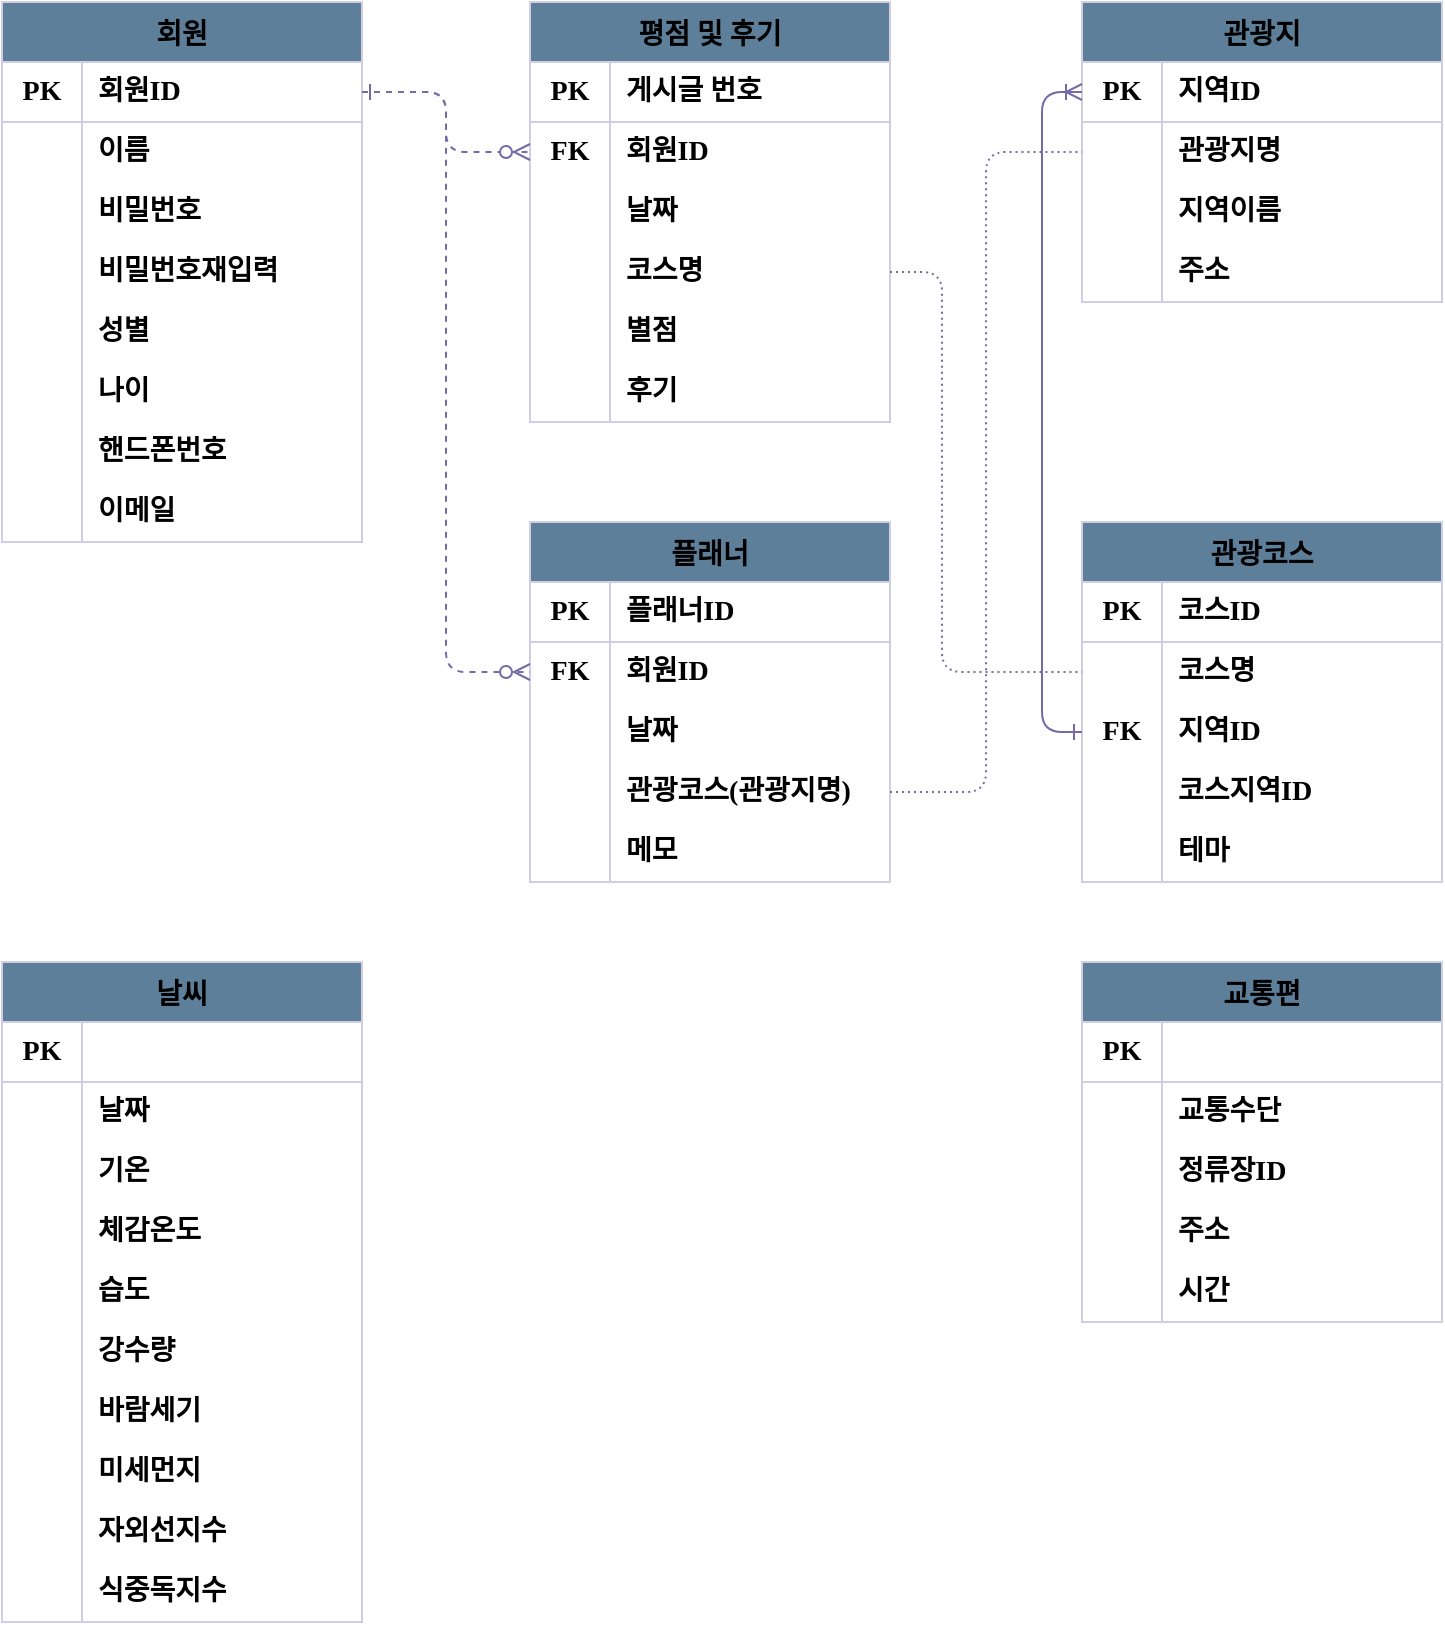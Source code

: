 <mxfile version="15.1.4" type="github" pages="3">
  <diagram id="C5RBs43oDa-KdzZeNtuy" name="ERD-KR">
    <mxGraphModel dx="871" dy="858" grid="1" gridSize="10" guides="1" tooltips="1" connect="1" arrows="1" fold="1" page="1" pageScale="1" pageWidth="2339" pageHeight="3300" math="0" shadow="0">
      <root>
        <mxCell id="WIyWlLk6GJQsqaUBKTNV-0" />
        <mxCell id="WIyWlLk6GJQsqaUBKTNV-1" parent="WIyWlLk6GJQsqaUBKTNV-0" />
        <mxCell id="s8Y06uGGC2cw53y5gpNU-20" value="회원" style="shape=table;startSize=30;container=1;collapsible=0;childLayout=tableLayout;fixedRows=1;rowLines=0;fontStyle=1;align=center;pointerEvents=1;fontFamily=Georgia;fontSize=14;fillColor=#5D7F99;strokeColor=#D0CEE2;" parent="WIyWlLk6GJQsqaUBKTNV-1" vertex="1">
          <mxGeometry x="480" y="240" width="180" height="270" as="geometry" />
        </mxCell>
        <mxCell id="s8Y06uGGC2cw53y5gpNU-21" value="" style="shape=partialRectangle;html=1;whiteSpace=wrap;collapsible=0;dropTarget=0;pointerEvents=1;fillColor=none;top=0;left=0;bottom=1;right=0;points=[[0,0.5],[1,0.5]];portConstraint=eastwest;fontFamily=Georgia;fontStyle=1;fontSize=14;strokeColor=#D0CEE2;" parent="s8Y06uGGC2cw53y5gpNU-20" vertex="1">
          <mxGeometry y="30" width="180" height="30" as="geometry" />
        </mxCell>
        <mxCell id="s8Y06uGGC2cw53y5gpNU-22" value="PK" style="shape=partialRectangle;html=1;whiteSpace=wrap;connectable=0;fillColor=none;top=0;left=0;bottom=0;right=0;overflow=hidden;pointerEvents=1;fontFamily=Georgia;fontStyle=1;fontSize=14;strokeColor=#D0CEE2;" parent="s8Y06uGGC2cw53y5gpNU-21" vertex="1">
          <mxGeometry width="40" height="30" as="geometry" />
        </mxCell>
        <mxCell id="s8Y06uGGC2cw53y5gpNU-23" value="회원ID" style="shape=partialRectangle;html=1;whiteSpace=wrap;connectable=0;fillColor=none;top=0;left=0;bottom=0;right=0;align=left;spacingLeft=6;overflow=hidden;pointerEvents=1;fontFamily=Georgia;fontStyle=1;fontSize=14;strokeColor=#D0CEE2;" parent="s8Y06uGGC2cw53y5gpNU-21" vertex="1">
          <mxGeometry x="40" width="140" height="30" as="geometry" />
        </mxCell>
        <mxCell id="s8Y06uGGC2cw53y5gpNU-24" value="" style="shape=partialRectangle;html=1;whiteSpace=wrap;collapsible=0;dropTarget=0;pointerEvents=1;fillColor=none;top=0;left=0;bottom=0;right=0;points=[[0,0.5],[1,0.5]];portConstraint=eastwest;fontFamily=Georgia;fontStyle=1;fontSize=14;strokeColor=#D0CEE2;" parent="s8Y06uGGC2cw53y5gpNU-20" vertex="1">
          <mxGeometry y="60" width="180" height="30" as="geometry" />
        </mxCell>
        <mxCell id="s8Y06uGGC2cw53y5gpNU-25" value="" style="shape=partialRectangle;html=1;whiteSpace=wrap;connectable=0;fillColor=none;top=0;left=0;bottom=0;right=0;overflow=hidden;pointerEvents=1;fontFamily=Georgia;fontStyle=1;fontSize=14;strokeColor=#D0CEE2;" parent="s8Y06uGGC2cw53y5gpNU-24" vertex="1">
          <mxGeometry width="40" height="30" as="geometry" />
        </mxCell>
        <mxCell id="s8Y06uGGC2cw53y5gpNU-26" value="이름" style="shape=partialRectangle;html=1;whiteSpace=wrap;connectable=0;fillColor=none;top=0;left=0;bottom=0;right=0;align=left;spacingLeft=6;overflow=hidden;pointerEvents=1;fontFamily=Georgia;fontStyle=1;fontSize=14;strokeColor=#D0CEE2;" parent="s8Y06uGGC2cw53y5gpNU-24" vertex="1">
          <mxGeometry x="40" width="140" height="30" as="geometry" />
        </mxCell>
        <mxCell id="s8Y06uGGC2cw53y5gpNU-27" value="" style="shape=partialRectangle;html=1;whiteSpace=wrap;collapsible=0;dropTarget=0;pointerEvents=1;fillColor=none;top=0;left=0;bottom=0;right=0;points=[[0,0.5],[1,0.5]];portConstraint=eastwest;fontFamily=Georgia;fontStyle=1;fontSize=14;strokeColor=#D0CEE2;" parent="s8Y06uGGC2cw53y5gpNU-20" vertex="1">
          <mxGeometry y="90" width="180" height="30" as="geometry" />
        </mxCell>
        <mxCell id="s8Y06uGGC2cw53y5gpNU-28" value="" style="shape=partialRectangle;html=1;whiteSpace=wrap;connectable=0;fillColor=none;top=0;left=0;bottom=0;right=0;overflow=hidden;pointerEvents=1;fontFamily=Georgia;fontStyle=1;fontSize=14;strokeColor=#D0CEE2;" parent="s8Y06uGGC2cw53y5gpNU-27" vertex="1">
          <mxGeometry width="40" height="30" as="geometry" />
        </mxCell>
        <mxCell id="s8Y06uGGC2cw53y5gpNU-29" value="비밀번호" style="shape=partialRectangle;html=1;whiteSpace=wrap;connectable=0;fillColor=none;top=0;left=0;bottom=0;right=0;align=left;spacingLeft=6;overflow=hidden;pointerEvents=1;fontFamily=Georgia;fontStyle=1;fontSize=14;strokeColor=#D0CEE2;" parent="s8Y06uGGC2cw53y5gpNU-27" vertex="1">
          <mxGeometry x="40" width="140" height="30" as="geometry" />
        </mxCell>
        <mxCell id="BO6wUFfhsIXM7W1WNB3R-4" value="" style="shape=partialRectangle;html=1;whiteSpace=wrap;collapsible=0;dropTarget=0;pointerEvents=1;fillColor=none;top=0;left=0;bottom=0;right=0;points=[[0,0.5],[1,0.5]];portConstraint=eastwest;fontFamily=Georgia;fontStyle=1;fontSize=14;strokeColor=#D0CEE2;" parent="s8Y06uGGC2cw53y5gpNU-20" vertex="1">
          <mxGeometry y="120" width="180" height="30" as="geometry" />
        </mxCell>
        <mxCell id="BO6wUFfhsIXM7W1WNB3R-5" value="" style="shape=partialRectangle;html=1;whiteSpace=wrap;connectable=0;fillColor=none;top=0;left=0;bottom=0;right=0;overflow=hidden;pointerEvents=1;fontFamily=Georgia;fontStyle=1;fontSize=14;strokeColor=#D0CEE2;" parent="BO6wUFfhsIXM7W1WNB3R-4" vertex="1">
          <mxGeometry width="40" height="30" as="geometry" />
        </mxCell>
        <mxCell id="BO6wUFfhsIXM7W1WNB3R-6" value="비밀번호재입력" style="shape=partialRectangle;html=1;whiteSpace=wrap;connectable=0;fillColor=none;top=0;left=0;bottom=0;right=0;align=left;spacingLeft=6;overflow=hidden;pointerEvents=1;fontFamily=Georgia;fontStyle=1;fontSize=14;strokeColor=#D0CEE2;" parent="BO6wUFfhsIXM7W1WNB3R-4" vertex="1">
          <mxGeometry x="40" width="140" height="30" as="geometry" />
        </mxCell>
        <mxCell id="BO6wUFfhsIXM7W1WNB3R-7" value="" style="shape=partialRectangle;html=1;whiteSpace=wrap;collapsible=0;dropTarget=0;pointerEvents=1;fillColor=none;top=0;left=0;bottom=0;right=0;points=[[0,0.5],[1,0.5]];portConstraint=eastwest;fontFamily=Georgia;fontStyle=1;fontSize=14;strokeColor=#D0CEE2;" parent="s8Y06uGGC2cw53y5gpNU-20" vertex="1">
          <mxGeometry y="150" width="180" height="30" as="geometry" />
        </mxCell>
        <mxCell id="BO6wUFfhsIXM7W1WNB3R-8" value="" style="shape=partialRectangle;html=1;whiteSpace=wrap;connectable=0;fillColor=none;top=0;left=0;bottom=0;right=0;overflow=hidden;pointerEvents=1;fontFamily=Georgia;fontStyle=1;fontSize=14;strokeColor=#D0CEE2;" parent="BO6wUFfhsIXM7W1WNB3R-7" vertex="1">
          <mxGeometry width="40" height="30" as="geometry" />
        </mxCell>
        <mxCell id="BO6wUFfhsIXM7W1WNB3R-9" value="성별" style="shape=partialRectangle;html=1;whiteSpace=wrap;connectable=0;fillColor=none;top=0;left=0;bottom=0;right=0;align=left;spacingLeft=6;overflow=hidden;pointerEvents=1;fontFamily=Georgia;fontStyle=1;fontSize=14;strokeColor=#D0CEE2;" parent="BO6wUFfhsIXM7W1WNB3R-7" vertex="1">
          <mxGeometry x="40" width="140" height="30" as="geometry" />
        </mxCell>
        <mxCell id="BO6wUFfhsIXM7W1WNB3R-10" value="" style="shape=partialRectangle;html=1;whiteSpace=wrap;collapsible=0;dropTarget=0;pointerEvents=1;fillColor=none;top=0;left=0;bottom=0;right=0;points=[[0,0.5],[1,0.5]];portConstraint=eastwest;fontFamily=Georgia;fontStyle=1;fontSize=14;strokeColor=#D0CEE2;" parent="s8Y06uGGC2cw53y5gpNU-20" vertex="1">
          <mxGeometry y="180" width="180" height="30" as="geometry" />
        </mxCell>
        <mxCell id="BO6wUFfhsIXM7W1WNB3R-11" value="" style="shape=partialRectangle;html=1;whiteSpace=wrap;connectable=0;fillColor=none;top=0;left=0;bottom=0;right=0;overflow=hidden;pointerEvents=1;fontFamily=Georgia;fontStyle=1;fontSize=14;strokeColor=#D0CEE2;" parent="BO6wUFfhsIXM7W1WNB3R-10" vertex="1">
          <mxGeometry width="40" height="30" as="geometry" />
        </mxCell>
        <mxCell id="BO6wUFfhsIXM7W1WNB3R-12" value="나이" style="shape=partialRectangle;html=1;whiteSpace=wrap;connectable=0;fillColor=none;top=0;left=0;bottom=0;right=0;align=left;spacingLeft=6;overflow=hidden;pointerEvents=1;fontFamily=Georgia;fontStyle=1;fontSize=14;strokeColor=#D0CEE2;" parent="BO6wUFfhsIXM7W1WNB3R-10" vertex="1">
          <mxGeometry x="40" width="140" height="30" as="geometry" />
        </mxCell>
        <mxCell id="BO6wUFfhsIXM7W1WNB3R-13" value="" style="shape=partialRectangle;html=1;whiteSpace=wrap;collapsible=0;dropTarget=0;pointerEvents=1;fillColor=none;top=0;left=0;bottom=0;right=0;points=[[0,0.5],[1,0.5]];portConstraint=eastwest;fontFamily=Georgia;fontStyle=1;fontSize=14;strokeColor=#D0CEE2;" parent="s8Y06uGGC2cw53y5gpNU-20" vertex="1">
          <mxGeometry y="210" width="180" height="30" as="geometry" />
        </mxCell>
        <mxCell id="BO6wUFfhsIXM7W1WNB3R-14" value="" style="shape=partialRectangle;html=1;whiteSpace=wrap;connectable=0;fillColor=none;top=0;left=0;bottom=0;right=0;overflow=hidden;pointerEvents=1;fontFamily=Georgia;fontStyle=1;fontSize=14;strokeColor=#D0CEE2;" parent="BO6wUFfhsIXM7W1WNB3R-13" vertex="1">
          <mxGeometry width="40" height="30" as="geometry" />
        </mxCell>
        <mxCell id="BO6wUFfhsIXM7W1WNB3R-15" value="핸드폰번호" style="shape=partialRectangle;html=1;whiteSpace=wrap;connectable=0;fillColor=none;top=0;left=0;bottom=0;right=0;align=left;spacingLeft=6;overflow=hidden;pointerEvents=1;fontFamily=Georgia;fontStyle=1;fontSize=14;strokeColor=#D0CEE2;" parent="BO6wUFfhsIXM7W1WNB3R-13" vertex="1">
          <mxGeometry x="40" width="140" height="30" as="geometry" />
        </mxCell>
        <mxCell id="BO6wUFfhsIXM7W1WNB3R-16" value="" style="shape=partialRectangle;html=1;whiteSpace=wrap;collapsible=0;dropTarget=0;pointerEvents=1;fillColor=none;top=0;left=0;bottom=0;right=0;points=[[0,0.5],[1,0.5]];portConstraint=eastwest;fontFamily=Georgia;fontStyle=1;fontSize=14;strokeColor=#D0CEE2;" parent="s8Y06uGGC2cw53y5gpNU-20" vertex="1">
          <mxGeometry y="240" width="180" height="30" as="geometry" />
        </mxCell>
        <mxCell id="BO6wUFfhsIXM7W1WNB3R-17" value="" style="shape=partialRectangle;html=1;whiteSpace=wrap;connectable=0;fillColor=none;top=0;left=0;bottom=0;right=0;overflow=hidden;pointerEvents=1;fontFamily=Georgia;fontStyle=1;fontSize=14;strokeColor=#D0CEE2;" parent="BO6wUFfhsIXM7W1WNB3R-16" vertex="1">
          <mxGeometry width="40" height="30" as="geometry" />
        </mxCell>
        <mxCell id="BO6wUFfhsIXM7W1WNB3R-18" value="이메일" style="shape=partialRectangle;html=1;whiteSpace=wrap;connectable=0;fillColor=none;top=0;left=0;bottom=0;right=0;align=left;spacingLeft=6;overflow=hidden;pointerEvents=1;fontFamily=Georgia;fontStyle=1;fontSize=14;strokeColor=#D0CEE2;" parent="BO6wUFfhsIXM7W1WNB3R-16" vertex="1">
          <mxGeometry x="40" width="140" height="30" as="geometry" />
        </mxCell>
        <mxCell id="BO6wUFfhsIXM7W1WNB3R-19" value="관광지" style="shape=table;startSize=30;container=1;collapsible=0;childLayout=tableLayout;fixedRows=1;rowLines=0;fontStyle=1;align=center;pointerEvents=1;fontFamily=Georgia;fontSize=14;fillColor=#5D7F99;strokeColor=#D0CEE2;" parent="WIyWlLk6GJQsqaUBKTNV-1" vertex="1">
          <mxGeometry x="1020" y="240" width="180" height="150" as="geometry" />
        </mxCell>
        <mxCell id="BO6wUFfhsIXM7W1WNB3R-20" value="" style="shape=partialRectangle;html=1;whiteSpace=wrap;collapsible=0;dropTarget=0;pointerEvents=1;fillColor=none;top=0;left=0;bottom=1;right=0;points=[[0,0.5],[1,0.5]];portConstraint=eastwest;fontFamily=Georgia;fontStyle=1;fontSize=14;strokeColor=#D0CEE2;" parent="BO6wUFfhsIXM7W1WNB3R-19" vertex="1">
          <mxGeometry y="30" width="180" height="30" as="geometry" />
        </mxCell>
        <mxCell id="BO6wUFfhsIXM7W1WNB3R-21" value="PK" style="shape=partialRectangle;html=1;whiteSpace=wrap;connectable=0;fillColor=none;top=0;left=0;bottom=0;right=0;overflow=hidden;pointerEvents=1;fontFamily=Georgia;fontStyle=1;fontSize=14;strokeColor=#D0CEE2;" parent="BO6wUFfhsIXM7W1WNB3R-20" vertex="1">
          <mxGeometry width="40" height="30" as="geometry" />
        </mxCell>
        <mxCell id="BO6wUFfhsIXM7W1WNB3R-22" value="지역ID" style="shape=partialRectangle;html=1;whiteSpace=wrap;connectable=0;fillColor=none;top=0;left=0;bottom=0;right=0;align=left;spacingLeft=6;overflow=hidden;pointerEvents=1;fontFamily=Georgia;fontStyle=1;fontSize=14;strokeColor=#D0CEE2;" parent="BO6wUFfhsIXM7W1WNB3R-20" vertex="1">
          <mxGeometry x="40" width="140" height="30" as="geometry" />
        </mxCell>
        <mxCell id="BO6wUFfhsIXM7W1WNB3R-23" value="" style="shape=partialRectangle;html=1;whiteSpace=wrap;collapsible=0;dropTarget=0;pointerEvents=1;fillColor=none;top=0;left=0;bottom=0;right=0;points=[[0,0.5],[1,0.5]];portConstraint=eastwest;fontFamily=Georgia;fontStyle=1;fontSize=14;strokeColor=#D0CEE2;" parent="BO6wUFfhsIXM7W1WNB3R-19" vertex="1">
          <mxGeometry y="60" width="180" height="30" as="geometry" />
        </mxCell>
        <mxCell id="BO6wUFfhsIXM7W1WNB3R-24" value="" style="shape=partialRectangle;html=1;whiteSpace=wrap;connectable=0;fillColor=none;top=0;left=0;bottom=0;right=0;overflow=hidden;pointerEvents=1;fontFamily=Georgia;fontStyle=1;fontSize=14;strokeColor=#D0CEE2;" parent="BO6wUFfhsIXM7W1WNB3R-23" vertex="1">
          <mxGeometry width="40" height="30" as="geometry" />
        </mxCell>
        <mxCell id="BO6wUFfhsIXM7W1WNB3R-25" value="관광지명" style="shape=partialRectangle;html=1;whiteSpace=wrap;connectable=0;fillColor=none;top=0;left=0;bottom=0;right=0;align=left;spacingLeft=6;overflow=hidden;pointerEvents=1;fontFamily=Georgia;fontStyle=1;fontSize=14;strokeColor=#D0CEE2;" parent="BO6wUFfhsIXM7W1WNB3R-23" vertex="1">
          <mxGeometry x="40" width="140" height="30" as="geometry" />
        </mxCell>
        <mxCell id="BO6wUFfhsIXM7W1WNB3R-26" value="" style="shape=partialRectangle;html=1;whiteSpace=wrap;collapsible=0;dropTarget=0;pointerEvents=1;fillColor=none;top=0;left=0;bottom=0;right=0;points=[[0,0.5],[1,0.5]];portConstraint=eastwest;fontFamily=Georgia;fontStyle=1;fontSize=14;strokeColor=#D0CEE2;" parent="BO6wUFfhsIXM7W1WNB3R-19" vertex="1">
          <mxGeometry y="90" width="180" height="30" as="geometry" />
        </mxCell>
        <mxCell id="BO6wUFfhsIXM7W1WNB3R-27" value="" style="shape=partialRectangle;html=1;whiteSpace=wrap;connectable=0;fillColor=none;top=0;left=0;bottom=0;right=0;overflow=hidden;pointerEvents=1;fontFamily=Georgia;fontStyle=1;fontSize=14;strokeColor=#D0CEE2;" parent="BO6wUFfhsIXM7W1WNB3R-26" vertex="1">
          <mxGeometry width="40" height="30" as="geometry" />
        </mxCell>
        <mxCell id="BO6wUFfhsIXM7W1WNB3R-28" value="지역이름" style="shape=partialRectangle;html=1;whiteSpace=wrap;connectable=0;fillColor=none;top=0;left=0;bottom=0;right=0;align=left;spacingLeft=6;overflow=hidden;pointerEvents=1;fontFamily=Georgia;fontStyle=1;fontSize=14;strokeColor=#D0CEE2;" parent="BO6wUFfhsIXM7W1WNB3R-26" vertex="1">
          <mxGeometry x="40" width="140" height="30" as="geometry" />
        </mxCell>
        <mxCell id="BO6wUFfhsIXM7W1WNB3R-29" value="" style="shape=partialRectangle;html=1;whiteSpace=wrap;collapsible=0;dropTarget=0;pointerEvents=1;fillColor=none;top=0;left=0;bottom=0;right=0;points=[[0,0.5],[1,0.5]];portConstraint=eastwest;fontFamily=Georgia;fontStyle=1;fontSize=14;strokeColor=#D0CEE2;" parent="BO6wUFfhsIXM7W1WNB3R-19" vertex="1">
          <mxGeometry y="120" width="180" height="30" as="geometry" />
        </mxCell>
        <mxCell id="BO6wUFfhsIXM7W1WNB3R-30" value="" style="shape=partialRectangle;html=1;whiteSpace=wrap;connectable=0;fillColor=none;top=0;left=0;bottom=0;right=0;overflow=hidden;pointerEvents=1;fontFamily=Georgia;fontStyle=1;fontSize=14;strokeColor=#D0CEE2;" parent="BO6wUFfhsIXM7W1WNB3R-29" vertex="1">
          <mxGeometry width="40" height="30" as="geometry" />
        </mxCell>
        <mxCell id="BO6wUFfhsIXM7W1WNB3R-31" value="주소" style="shape=partialRectangle;html=1;whiteSpace=wrap;connectable=0;fillColor=none;top=0;left=0;bottom=0;right=0;align=left;spacingLeft=6;overflow=hidden;pointerEvents=1;fontFamily=Georgia;fontStyle=1;fontSize=14;strokeColor=#D0CEE2;" parent="BO6wUFfhsIXM7W1WNB3R-29" vertex="1">
          <mxGeometry x="40" width="140" height="30" as="geometry" />
        </mxCell>
        <mxCell id="BO6wUFfhsIXM7W1WNB3R-44" value="플래너" style="shape=table;startSize=30;container=1;collapsible=0;childLayout=tableLayout;fixedRows=1;rowLines=0;fontStyle=1;align=center;pointerEvents=1;fontFamily=Georgia;fontSize=14;fillColor=#5D7F99;strokeColor=#D0CEE2;" parent="WIyWlLk6GJQsqaUBKTNV-1" vertex="1">
          <mxGeometry x="744" y="500" width="180" height="180" as="geometry" />
        </mxCell>
        <mxCell id="BO6wUFfhsIXM7W1WNB3R-45" value="" style="shape=partialRectangle;html=1;whiteSpace=wrap;collapsible=0;dropTarget=0;pointerEvents=1;fillColor=none;top=0;left=0;bottom=1;right=0;points=[[0,0.5],[1,0.5]];portConstraint=eastwest;fontFamily=Georgia;fontStyle=1;fontSize=14;strokeColor=#D0CEE2;" parent="BO6wUFfhsIXM7W1WNB3R-44" vertex="1">
          <mxGeometry y="30" width="180" height="30" as="geometry" />
        </mxCell>
        <mxCell id="BO6wUFfhsIXM7W1WNB3R-46" value="PK" style="shape=partialRectangle;html=1;whiteSpace=wrap;connectable=0;fillColor=none;top=0;left=0;bottom=0;right=0;overflow=hidden;pointerEvents=1;fontFamily=Georgia;fontStyle=1;fontSize=14;strokeColor=#D0CEE2;" parent="BO6wUFfhsIXM7W1WNB3R-45" vertex="1">
          <mxGeometry width="40" height="30" as="geometry" />
        </mxCell>
        <mxCell id="BO6wUFfhsIXM7W1WNB3R-47" value="플래너ID" style="shape=partialRectangle;html=1;whiteSpace=wrap;connectable=0;fillColor=none;top=0;left=0;bottom=0;right=0;align=left;spacingLeft=6;overflow=hidden;pointerEvents=1;fontFamily=Georgia;fontStyle=1;fontSize=14;strokeColor=#D0CEE2;" parent="BO6wUFfhsIXM7W1WNB3R-45" vertex="1">
          <mxGeometry x="40" width="140" height="30" as="geometry" />
        </mxCell>
        <mxCell id="BO6wUFfhsIXM7W1WNB3R-48" value="" style="shape=partialRectangle;html=1;whiteSpace=wrap;collapsible=0;dropTarget=0;pointerEvents=1;fillColor=none;top=0;left=0;bottom=0;right=0;points=[[0,0.5],[1,0.5]];portConstraint=eastwest;fontFamily=Georgia;fontStyle=1;fontSize=14;strokeColor=#D0CEE2;" parent="BO6wUFfhsIXM7W1WNB3R-44" vertex="1">
          <mxGeometry y="60" width="180" height="30" as="geometry" />
        </mxCell>
        <mxCell id="BO6wUFfhsIXM7W1WNB3R-49" value="FK" style="shape=partialRectangle;html=1;whiteSpace=wrap;connectable=0;fillColor=none;top=0;left=0;bottom=0;right=0;overflow=hidden;pointerEvents=1;fontFamily=Georgia;fontStyle=1;fontSize=14;strokeColor=#D0CEE2;" parent="BO6wUFfhsIXM7W1WNB3R-48" vertex="1">
          <mxGeometry width="40" height="30" as="geometry" />
        </mxCell>
        <mxCell id="BO6wUFfhsIXM7W1WNB3R-50" value="회원ID" style="shape=partialRectangle;html=1;whiteSpace=wrap;connectable=0;fillColor=none;top=0;left=0;bottom=0;right=0;align=left;spacingLeft=6;overflow=hidden;pointerEvents=1;fontFamily=Georgia;fontStyle=1;fontSize=14;strokeColor=#D0CEE2;" parent="BO6wUFfhsIXM7W1WNB3R-48" vertex="1">
          <mxGeometry x="40" width="140" height="30" as="geometry" />
        </mxCell>
        <mxCell id="BO6wUFfhsIXM7W1WNB3R-51" value="" style="shape=partialRectangle;html=1;whiteSpace=wrap;collapsible=0;dropTarget=0;pointerEvents=1;fillColor=none;top=0;left=0;bottom=0;right=0;points=[[0,0.5],[1,0.5]];portConstraint=eastwest;fontFamily=Georgia;fontStyle=1;fontSize=14;strokeColor=#D0CEE2;" parent="BO6wUFfhsIXM7W1WNB3R-44" vertex="1">
          <mxGeometry y="90" width="180" height="30" as="geometry" />
        </mxCell>
        <mxCell id="BO6wUFfhsIXM7W1WNB3R-52" value="" style="shape=partialRectangle;html=1;whiteSpace=wrap;connectable=0;fillColor=none;top=0;left=0;bottom=0;right=0;overflow=hidden;pointerEvents=1;fontFamily=Georgia;fontStyle=1;fontSize=14;strokeColor=#D0CEE2;" parent="BO6wUFfhsIXM7W1WNB3R-51" vertex="1">
          <mxGeometry width="40" height="30" as="geometry" />
        </mxCell>
        <mxCell id="BO6wUFfhsIXM7W1WNB3R-53" value="날짜" style="shape=partialRectangle;html=1;whiteSpace=wrap;connectable=0;fillColor=none;top=0;left=0;bottom=0;right=0;align=left;spacingLeft=6;overflow=hidden;pointerEvents=1;fontFamily=Georgia;fontStyle=1;fontSize=14;strokeColor=#D0CEE2;" parent="BO6wUFfhsIXM7W1WNB3R-51" vertex="1">
          <mxGeometry x="40" width="140" height="30" as="geometry" />
        </mxCell>
        <mxCell id="BO6wUFfhsIXM7W1WNB3R-54" value="" style="shape=partialRectangle;html=1;whiteSpace=wrap;collapsible=0;dropTarget=0;pointerEvents=1;fillColor=none;top=0;left=0;bottom=0;right=0;points=[[0,0.5],[1,0.5]];portConstraint=eastwest;fontFamily=Georgia;fontStyle=1;fontSize=14;strokeColor=#D0CEE2;" parent="BO6wUFfhsIXM7W1WNB3R-44" vertex="1">
          <mxGeometry y="120" width="180" height="30" as="geometry" />
        </mxCell>
        <mxCell id="BO6wUFfhsIXM7W1WNB3R-55" value="" style="shape=partialRectangle;html=1;whiteSpace=wrap;connectable=0;fillColor=none;top=0;left=0;bottom=0;right=0;overflow=hidden;pointerEvents=1;fontFamily=Georgia;fontStyle=1;fontSize=14;strokeColor=#D0CEE2;" parent="BO6wUFfhsIXM7W1WNB3R-54" vertex="1">
          <mxGeometry width="40" height="30" as="geometry" />
        </mxCell>
        <mxCell id="BO6wUFfhsIXM7W1WNB3R-56" value="관광코스(관광지명)" style="shape=partialRectangle;html=1;whiteSpace=wrap;connectable=0;fillColor=none;top=0;left=0;bottom=0;right=0;align=left;spacingLeft=6;overflow=hidden;pointerEvents=1;fontFamily=Georgia;fontStyle=1;fontSize=14;strokeColor=#D0CEE2;" parent="BO6wUFfhsIXM7W1WNB3R-54" vertex="1">
          <mxGeometry x="40" width="140" height="30" as="geometry" />
        </mxCell>
        <mxCell id="BO6wUFfhsIXM7W1WNB3R-88" value="" style="shape=partialRectangle;html=1;whiteSpace=wrap;collapsible=0;dropTarget=0;pointerEvents=1;fillColor=none;top=0;left=0;bottom=0;right=0;points=[[0,0.5],[1,0.5]];portConstraint=eastwest;fontFamily=Georgia;fontStyle=1;fontSize=14;strokeColor=#D0CEE2;" parent="BO6wUFfhsIXM7W1WNB3R-44" vertex="1">
          <mxGeometry y="150" width="180" height="30" as="geometry" />
        </mxCell>
        <mxCell id="BO6wUFfhsIXM7W1WNB3R-89" value="" style="shape=partialRectangle;html=1;whiteSpace=wrap;connectable=0;fillColor=none;top=0;left=0;bottom=0;right=0;overflow=hidden;pointerEvents=1;fontFamily=Georgia;fontStyle=1;fontSize=14;strokeColor=#D0CEE2;" parent="BO6wUFfhsIXM7W1WNB3R-88" vertex="1">
          <mxGeometry width="40" height="30" as="geometry" />
        </mxCell>
        <mxCell id="BO6wUFfhsIXM7W1WNB3R-90" value="메모" style="shape=partialRectangle;html=1;whiteSpace=wrap;connectable=0;fillColor=none;top=0;left=0;bottom=0;right=0;align=left;spacingLeft=6;overflow=hidden;pointerEvents=1;fontFamily=Georgia;fontStyle=1;fontSize=14;strokeColor=#D0CEE2;" parent="BO6wUFfhsIXM7W1WNB3R-88" vertex="1">
          <mxGeometry x="40" width="140" height="30" as="geometry" />
        </mxCell>
        <mxCell id="BO6wUFfhsIXM7W1WNB3R-57" value="교통편" style="shape=table;startSize=30;container=1;collapsible=0;childLayout=tableLayout;fixedRows=1;rowLines=0;fontStyle=1;align=center;pointerEvents=1;fontFamily=Georgia;fontSize=14;fillColor=#5D7F99;strokeColor=#D0CEE2;" parent="WIyWlLk6GJQsqaUBKTNV-1" vertex="1">
          <mxGeometry x="1020" y="720" width="180" height="180" as="geometry" />
        </mxCell>
        <mxCell id="BO6wUFfhsIXM7W1WNB3R-58" value="" style="shape=partialRectangle;html=1;whiteSpace=wrap;collapsible=0;dropTarget=0;pointerEvents=1;fillColor=none;top=0;left=0;bottom=1;right=0;points=[[0,0.5],[1,0.5]];portConstraint=eastwest;fontFamily=Georgia;fontStyle=1;fontSize=14;strokeColor=#D0CEE2;" parent="BO6wUFfhsIXM7W1WNB3R-57" vertex="1">
          <mxGeometry y="30" width="180" height="30" as="geometry" />
        </mxCell>
        <mxCell id="BO6wUFfhsIXM7W1WNB3R-59" value="PK" style="shape=partialRectangle;html=1;whiteSpace=wrap;connectable=0;fillColor=none;top=0;left=0;bottom=0;right=0;overflow=hidden;pointerEvents=1;fontFamily=Georgia;fontStyle=1;fontSize=14;strokeColor=#D0CEE2;" parent="BO6wUFfhsIXM7W1WNB3R-58" vertex="1">
          <mxGeometry width="40" height="30" as="geometry" />
        </mxCell>
        <mxCell id="BO6wUFfhsIXM7W1WNB3R-60" value="" style="shape=partialRectangle;html=1;whiteSpace=wrap;connectable=0;fillColor=none;top=0;left=0;bottom=0;right=0;align=left;spacingLeft=6;overflow=hidden;pointerEvents=1;fontFamily=Georgia;fontStyle=1;fontSize=14;strokeColor=#D0CEE2;" parent="BO6wUFfhsIXM7W1WNB3R-58" vertex="1">
          <mxGeometry x="40" width="140" height="30" as="geometry" />
        </mxCell>
        <mxCell id="BO6wUFfhsIXM7W1WNB3R-61" value="" style="shape=partialRectangle;html=1;whiteSpace=wrap;collapsible=0;dropTarget=0;pointerEvents=1;fillColor=none;top=0;left=0;bottom=0;right=0;points=[[0,0.5],[1,0.5]];portConstraint=eastwest;fontFamily=Georgia;fontStyle=1;fontSize=14;strokeColor=#D0CEE2;" parent="BO6wUFfhsIXM7W1WNB3R-57" vertex="1">
          <mxGeometry y="60" width="180" height="30" as="geometry" />
        </mxCell>
        <mxCell id="BO6wUFfhsIXM7W1WNB3R-62" value="" style="shape=partialRectangle;html=1;whiteSpace=wrap;connectable=0;fillColor=none;top=0;left=0;bottom=0;right=0;overflow=hidden;pointerEvents=1;fontFamily=Georgia;fontStyle=1;fontSize=14;strokeColor=#D0CEE2;" parent="BO6wUFfhsIXM7W1WNB3R-61" vertex="1">
          <mxGeometry width="40" height="30" as="geometry" />
        </mxCell>
        <mxCell id="BO6wUFfhsIXM7W1WNB3R-63" value="교통수단" style="shape=partialRectangle;html=1;whiteSpace=wrap;connectable=0;fillColor=none;top=0;left=0;bottom=0;right=0;align=left;spacingLeft=6;overflow=hidden;pointerEvents=1;fontFamily=Georgia;fontStyle=1;fontSize=14;strokeColor=#D0CEE2;" parent="BO6wUFfhsIXM7W1WNB3R-61" vertex="1">
          <mxGeometry x="40" width="140" height="30" as="geometry" />
        </mxCell>
        <mxCell id="BO6wUFfhsIXM7W1WNB3R-64" value="" style="shape=partialRectangle;html=1;whiteSpace=wrap;collapsible=0;dropTarget=0;pointerEvents=1;fillColor=none;top=0;left=0;bottom=0;right=0;points=[[0,0.5],[1,0.5]];portConstraint=eastwest;fontFamily=Georgia;fontStyle=1;fontSize=14;strokeColor=#D0CEE2;" parent="BO6wUFfhsIXM7W1WNB3R-57" vertex="1">
          <mxGeometry y="90" width="180" height="30" as="geometry" />
        </mxCell>
        <mxCell id="BO6wUFfhsIXM7W1WNB3R-65" value="" style="shape=partialRectangle;html=1;whiteSpace=wrap;connectable=0;fillColor=none;top=0;left=0;bottom=0;right=0;overflow=hidden;pointerEvents=1;fontFamily=Georgia;fontStyle=1;fontSize=14;strokeColor=#D0CEE2;" parent="BO6wUFfhsIXM7W1WNB3R-64" vertex="1">
          <mxGeometry width="40" height="30" as="geometry" />
        </mxCell>
        <mxCell id="BO6wUFfhsIXM7W1WNB3R-66" value="정류장ID" style="shape=partialRectangle;html=1;whiteSpace=wrap;connectable=0;fillColor=none;top=0;left=0;bottom=0;right=0;align=left;spacingLeft=6;overflow=hidden;pointerEvents=1;fontFamily=Georgia;fontStyle=1;fontSize=14;strokeColor=#D0CEE2;" parent="BO6wUFfhsIXM7W1WNB3R-64" vertex="1">
          <mxGeometry x="40" width="140" height="30" as="geometry" />
        </mxCell>
        <mxCell id="BO6wUFfhsIXM7W1WNB3R-91" value="" style="shape=partialRectangle;html=1;whiteSpace=wrap;collapsible=0;dropTarget=0;pointerEvents=1;fillColor=none;top=0;left=0;bottom=0;right=0;points=[[0,0.5],[1,0.5]];portConstraint=eastwest;fontFamily=Georgia;fontStyle=1;fontSize=14;strokeColor=#D0CEE2;" parent="BO6wUFfhsIXM7W1WNB3R-57" vertex="1">
          <mxGeometry y="120" width="180" height="30" as="geometry" />
        </mxCell>
        <mxCell id="BO6wUFfhsIXM7W1WNB3R-92" value="" style="shape=partialRectangle;html=1;whiteSpace=wrap;connectable=0;fillColor=none;top=0;left=0;bottom=0;right=0;overflow=hidden;pointerEvents=1;fontFamily=Georgia;fontStyle=1;fontSize=14;strokeColor=#D0CEE2;" parent="BO6wUFfhsIXM7W1WNB3R-91" vertex="1">
          <mxGeometry width="40" height="30" as="geometry" />
        </mxCell>
        <mxCell id="BO6wUFfhsIXM7W1WNB3R-93" value="주소" style="shape=partialRectangle;html=1;whiteSpace=wrap;connectable=0;fillColor=none;top=0;left=0;bottom=0;right=0;align=left;spacingLeft=6;overflow=hidden;pointerEvents=1;fontFamily=Georgia;fontStyle=1;fontSize=14;strokeColor=#D0CEE2;" parent="BO6wUFfhsIXM7W1WNB3R-91" vertex="1">
          <mxGeometry x="40" width="140" height="30" as="geometry" />
        </mxCell>
        <mxCell id="BO6wUFfhsIXM7W1WNB3R-67" value="" style="shape=partialRectangle;html=1;whiteSpace=wrap;collapsible=0;dropTarget=0;pointerEvents=1;fillColor=none;top=0;left=0;bottom=0;right=0;points=[[0,0.5],[1,0.5]];portConstraint=eastwest;fontFamily=Georgia;fontStyle=1;fontSize=14;strokeColor=#D0CEE2;" parent="BO6wUFfhsIXM7W1WNB3R-57" vertex="1">
          <mxGeometry y="150" width="180" height="30" as="geometry" />
        </mxCell>
        <mxCell id="BO6wUFfhsIXM7W1WNB3R-68" value="" style="shape=partialRectangle;html=1;whiteSpace=wrap;connectable=0;fillColor=none;top=0;left=0;bottom=0;right=0;overflow=hidden;pointerEvents=1;fontFamily=Georgia;fontStyle=1;fontSize=14;strokeColor=#D0CEE2;" parent="BO6wUFfhsIXM7W1WNB3R-67" vertex="1">
          <mxGeometry width="40" height="30" as="geometry" />
        </mxCell>
        <mxCell id="BO6wUFfhsIXM7W1WNB3R-69" value="시간" style="shape=partialRectangle;html=1;whiteSpace=wrap;connectable=0;fillColor=none;top=0;left=0;bottom=0;right=0;align=left;spacingLeft=6;overflow=hidden;pointerEvents=1;fontFamily=Georgia;fontStyle=1;fontSize=14;strokeColor=#D0CEE2;" parent="BO6wUFfhsIXM7W1WNB3R-67" vertex="1">
          <mxGeometry x="40" width="140" height="30" as="geometry" />
        </mxCell>
        <mxCell id="BO6wUFfhsIXM7W1WNB3R-70" value="관광코스" style="shape=table;startSize=30;container=1;collapsible=0;childLayout=tableLayout;fixedRows=1;rowLines=0;fontStyle=1;align=center;pointerEvents=1;fontFamily=Georgia;fontSize=14;fillColor=#5D7F99;strokeColor=#D0CEE2;" parent="WIyWlLk6GJQsqaUBKTNV-1" vertex="1">
          <mxGeometry x="1020" y="500" width="180" height="180" as="geometry" />
        </mxCell>
        <mxCell id="BO6wUFfhsIXM7W1WNB3R-71" value="" style="shape=partialRectangle;html=1;whiteSpace=wrap;collapsible=0;dropTarget=0;pointerEvents=1;fillColor=none;top=0;left=0;bottom=1;right=0;points=[[0,0.5],[1,0.5]];portConstraint=eastwest;fontFamily=Georgia;fontStyle=1;fontSize=14;strokeColor=#D0CEE2;" parent="BO6wUFfhsIXM7W1WNB3R-70" vertex="1">
          <mxGeometry y="30" width="180" height="30" as="geometry" />
        </mxCell>
        <mxCell id="BO6wUFfhsIXM7W1WNB3R-72" value="PK" style="shape=partialRectangle;html=1;whiteSpace=wrap;connectable=0;fillColor=none;top=0;left=0;bottom=0;right=0;overflow=hidden;pointerEvents=1;fontFamily=Georgia;fontStyle=1;fontSize=14;strokeColor=#D0CEE2;" parent="BO6wUFfhsIXM7W1WNB3R-71" vertex="1">
          <mxGeometry width="40" height="30" as="geometry" />
        </mxCell>
        <mxCell id="BO6wUFfhsIXM7W1WNB3R-73" value="코스ID" style="shape=partialRectangle;html=1;whiteSpace=wrap;connectable=0;fillColor=none;top=0;left=0;bottom=0;right=0;align=left;spacingLeft=6;overflow=hidden;pointerEvents=1;fontFamily=Georgia;fontStyle=1;fontSize=14;strokeColor=#D0CEE2;" parent="BO6wUFfhsIXM7W1WNB3R-71" vertex="1">
          <mxGeometry x="40" width="140" height="30" as="geometry" />
        </mxCell>
        <mxCell id="BO6wUFfhsIXM7W1WNB3R-74" value="" style="shape=partialRectangle;html=1;whiteSpace=wrap;collapsible=0;dropTarget=0;pointerEvents=1;fillColor=none;top=0;left=0;bottom=0;right=0;points=[[0,0.5],[1,0.5]];portConstraint=eastwest;fontFamily=Georgia;fontStyle=1;fontSize=14;strokeColor=#D0CEE2;" parent="BO6wUFfhsIXM7W1WNB3R-70" vertex="1">
          <mxGeometry y="60" width="180" height="30" as="geometry" />
        </mxCell>
        <mxCell id="BO6wUFfhsIXM7W1WNB3R-75" value="" style="shape=partialRectangle;html=1;whiteSpace=wrap;connectable=0;fillColor=none;top=0;left=0;bottom=0;right=0;overflow=hidden;pointerEvents=1;fontFamily=Georgia;fontStyle=1;fontSize=14;strokeColor=#D0CEE2;" parent="BO6wUFfhsIXM7W1WNB3R-74" vertex="1">
          <mxGeometry width="40" height="30" as="geometry" />
        </mxCell>
        <mxCell id="BO6wUFfhsIXM7W1WNB3R-76" value="코스명" style="shape=partialRectangle;html=1;whiteSpace=wrap;connectable=0;fillColor=none;top=0;left=0;bottom=0;right=0;align=left;spacingLeft=6;overflow=hidden;pointerEvents=1;fontFamily=Georgia;fontStyle=1;fontSize=14;strokeColor=#D0CEE2;" parent="BO6wUFfhsIXM7W1WNB3R-74" vertex="1">
          <mxGeometry x="40" width="140" height="30" as="geometry" />
        </mxCell>
        <mxCell id="BO6wUFfhsIXM7W1WNB3R-77" value="" style="shape=partialRectangle;html=1;whiteSpace=wrap;collapsible=0;dropTarget=0;pointerEvents=1;fillColor=none;top=0;left=0;bottom=0;right=0;points=[[0,0.5],[1,0.5]];portConstraint=eastwest;fontFamily=Georgia;fontStyle=1;fontSize=14;strokeColor=#D0CEE2;" parent="BO6wUFfhsIXM7W1WNB3R-70" vertex="1">
          <mxGeometry y="90" width="180" height="30" as="geometry" />
        </mxCell>
        <mxCell id="BO6wUFfhsIXM7W1WNB3R-78" value="FK" style="shape=partialRectangle;html=1;whiteSpace=wrap;connectable=0;fillColor=none;top=0;left=0;bottom=0;right=0;overflow=hidden;pointerEvents=1;fontFamily=Georgia;fontStyle=1;fontSize=14;strokeColor=#D0CEE2;" parent="BO6wUFfhsIXM7W1WNB3R-77" vertex="1">
          <mxGeometry width="40" height="30" as="geometry" />
        </mxCell>
        <mxCell id="BO6wUFfhsIXM7W1WNB3R-79" value="지역ID" style="shape=partialRectangle;html=1;whiteSpace=wrap;connectable=0;fillColor=none;top=0;left=0;bottom=0;right=0;align=left;spacingLeft=6;overflow=hidden;pointerEvents=1;fontFamily=Georgia;fontStyle=1;fontSize=14;strokeColor=#D0CEE2;" parent="BO6wUFfhsIXM7W1WNB3R-77" vertex="1">
          <mxGeometry x="40" width="140" height="30" as="geometry" />
        </mxCell>
        <mxCell id="BO6wUFfhsIXM7W1WNB3R-80" value="" style="shape=partialRectangle;html=1;whiteSpace=wrap;collapsible=0;dropTarget=0;pointerEvents=1;fillColor=none;top=0;left=0;bottom=0;right=0;points=[[0,0.5],[1,0.5]];portConstraint=eastwest;fontFamily=Georgia;fontStyle=1;fontSize=14;strokeColor=#D0CEE2;" parent="BO6wUFfhsIXM7W1WNB3R-70" vertex="1">
          <mxGeometry y="120" width="180" height="30" as="geometry" />
        </mxCell>
        <mxCell id="BO6wUFfhsIXM7W1WNB3R-81" value="" style="shape=partialRectangle;html=1;whiteSpace=wrap;connectable=0;fillColor=none;top=0;left=0;bottom=0;right=0;overflow=hidden;pointerEvents=1;fontFamily=Georgia;fontStyle=1;fontSize=14;strokeColor=#D0CEE2;" parent="BO6wUFfhsIXM7W1WNB3R-80" vertex="1">
          <mxGeometry width="40" height="30" as="geometry" />
        </mxCell>
        <mxCell id="BO6wUFfhsIXM7W1WNB3R-82" value="코스지역ID" style="shape=partialRectangle;html=1;whiteSpace=wrap;connectable=0;fillColor=none;top=0;left=0;bottom=0;right=0;align=left;spacingLeft=6;overflow=hidden;pointerEvents=1;fontFamily=Georgia;fontStyle=1;fontSize=14;strokeColor=#D0CEE2;" parent="BO6wUFfhsIXM7W1WNB3R-80" vertex="1">
          <mxGeometry x="40" width="140" height="30" as="geometry" />
        </mxCell>
        <mxCell id="BO6wUFfhsIXM7W1WNB3R-83" value="" style="shape=partialRectangle;html=1;whiteSpace=wrap;collapsible=0;dropTarget=0;pointerEvents=1;fillColor=none;top=0;left=0;bottom=0;right=0;points=[[0,0.5],[1,0.5]];portConstraint=eastwest;fontFamily=Georgia;fontStyle=1;fontSize=14;strokeColor=#D0CEE2;" parent="BO6wUFfhsIXM7W1WNB3R-70" vertex="1">
          <mxGeometry y="150" width="180" height="30" as="geometry" />
        </mxCell>
        <mxCell id="BO6wUFfhsIXM7W1WNB3R-84" value="" style="shape=partialRectangle;html=1;whiteSpace=wrap;connectable=0;fillColor=none;top=0;left=0;bottom=0;right=0;overflow=hidden;pointerEvents=1;fontFamily=Georgia;fontStyle=1;fontSize=14;strokeColor=#D0CEE2;" parent="BO6wUFfhsIXM7W1WNB3R-83" vertex="1">
          <mxGeometry width="40" height="30" as="geometry" />
        </mxCell>
        <mxCell id="BO6wUFfhsIXM7W1WNB3R-85" value="테마" style="shape=partialRectangle;html=1;whiteSpace=wrap;connectable=0;fillColor=none;top=0;left=0;bottom=0;right=0;align=left;spacingLeft=6;overflow=hidden;pointerEvents=1;fontFamily=Georgia;fontStyle=1;fontSize=14;strokeColor=#D0CEE2;" parent="BO6wUFfhsIXM7W1WNB3R-83" vertex="1">
          <mxGeometry x="40" width="140" height="30" as="geometry" />
        </mxCell>
        <mxCell id="BO6wUFfhsIXM7W1WNB3R-94" value="날씨" style="shape=table;startSize=30;container=1;collapsible=0;childLayout=tableLayout;fixedRows=1;rowLines=0;fontStyle=1;align=center;pointerEvents=1;fontFamily=Georgia;fontSize=14;fillColor=#5D7F99;strokeColor=#D0CEE2;" parent="WIyWlLk6GJQsqaUBKTNV-1" vertex="1">
          <mxGeometry x="480" y="720" width="180" height="330" as="geometry" />
        </mxCell>
        <mxCell id="BO6wUFfhsIXM7W1WNB3R-95" value="" style="shape=partialRectangle;html=1;whiteSpace=wrap;collapsible=0;dropTarget=0;pointerEvents=1;fillColor=none;top=0;left=0;bottom=1;right=0;points=[[0,0.5],[1,0.5]];portConstraint=eastwest;fontFamily=Georgia;fontStyle=1;fontSize=14;strokeColor=#D0CEE2;" parent="BO6wUFfhsIXM7W1WNB3R-94" vertex="1">
          <mxGeometry y="30" width="180" height="30" as="geometry" />
        </mxCell>
        <mxCell id="BO6wUFfhsIXM7W1WNB3R-96" value="PK" style="shape=partialRectangle;html=1;whiteSpace=wrap;connectable=0;fillColor=none;top=0;left=0;bottom=0;right=0;overflow=hidden;pointerEvents=1;fontFamily=Georgia;fontStyle=1;fontSize=14;strokeColor=#D0CEE2;" parent="BO6wUFfhsIXM7W1WNB3R-95" vertex="1">
          <mxGeometry width="40" height="30" as="geometry" />
        </mxCell>
        <mxCell id="BO6wUFfhsIXM7W1WNB3R-97" value="" style="shape=partialRectangle;html=1;whiteSpace=wrap;connectable=0;fillColor=none;top=0;left=0;bottom=0;right=0;align=left;spacingLeft=6;overflow=hidden;pointerEvents=1;fontFamily=Georgia;fontStyle=1;fontSize=14;strokeColor=#D0CEE2;" parent="BO6wUFfhsIXM7W1WNB3R-95" vertex="1">
          <mxGeometry x="40" width="140" height="30" as="geometry" />
        </mxCell>
        <mxCell id="BO6wUFfhsIXM7W1WNB3R-98" value="" style="shape=partialRectangle;html=1;whiteSpace=wrap;collapsible=0;dropTarget=0;pointerEvents=1;fillColor=none;top=0;left=0;bottom=0;right=0;points=[[0,0.5],[1,0.5]];portConstraint=eastwest;fontFamily=Georgia;fontStyle=1;fontSize=14;strokeColor=#D0CEE2;" parent="BO6wUFfhsIXM7W1WNB3R-94" vertex="1">
          <mxGeometry y="60" width="180" height="30" as="geometry" />
        </mxCell>
        <mxCell id="BO6wUFfhsIXM7W1WNB3R-99" value="" style="shape=partialRectangle;html=1;whiteSpace=wrap;connectable=0;fillColor=none;top=0;left=0;bottom=0;right=0;overflow=hidden;pointerEvents=1;fontFamily=Georgia;fontStyle=1;fontSize=14;strokeColor=#D0CEE2;" parent="BO6wUFfhsIXM7W1WNB3R-98" vertex="1">
          <mxGeometry width="40" height="30" as="geometry" />
        </mxCell>
        <mxCell id="BO6wUFfhsIXM7W1WNB3R-100" value="날짜" style="shape=partialRectangle;html=1;whiteSpace=wrap;connectable=0;fillColor=none;top=0;left=0;bottom=0;right=0;align=left;spacingLeft=6;overflow=hidden;pointerEvents=1;fontFamily=Georgia;fontStyle=1;fontSize=14;strokeColor=#D0CEE2;" parent="BO6wUFfhsIXM7W1WNB3R-98" vertex="1">
          <mxGeometry x="40" width="140" height="30" as="geometry" />
        </mxCell>
        <mxCell id="BO6wUFfhsIXM7W1WNB3R-101" value="" style="shape=partialRectangle;html=1;whiteSpace=wrap;collapsible=0;dropTarget=0;pointerEvents=1;fillColor=none;top=0;left=0;bottom=0;right=0;points=[[0,0.5],[1,0.5]];portConstraint=eastwest;fontFamily=Georgia;fontStyle=1;fontSize=14;strokeColor=#D0CEE2;" parent="BO6wUFfhsIXM7W1WNB3R-94" vertex="1">
          <mxGeometry y="90" width="180" height="30" as="geometry" />
        </mxCell>
        <mxCell id="BO6wUFfhsIXM7W1WNB3R-102" value="" style="shape=partialRectangle;html=1;whiteSpace=wrap;connectable=0;fillColor=none;top=0;left=0;bottom=0;right=0;overflow=hidden;pointerEvents=1;fontFamily=Georgia;fontStyle=1;fontSize=14;strokeColor=#D0CEE2;" parent="BO6wUFfhsIXM7W1WNB3R-101" vertex="1">
          <mxGeometry width="40" height="30" as="geometry" />
        </mxCell>
        <mxCell id="BO6wUFfhsIXM7W1WNB3R-103" value="기온" style="shape=partialRectangle;html=1;whiteSpace=wrap;connectable=0;fillColor=none;top=0;left=0;bottom=0;right=0;align=left;spacingLeft=6;overflow=hidden;pointerEvents=1;fontFamily=Georgia;fontStyle=1;fontSize=14;strokeColor=#D0CEE2;" parent="BO6wUFfhsIXM7W1WNB3R-101" vertex="1">
          <mxGeometry x="40" width="140" height="30" as="geometry" />
        </mxCell>
        <mxCell id="BO6wUFfhsIXM7W1WNB3R-104" value="" style="shape=partialRectangle;html=1;whiteSpace=wrap;collapsible=0;dropTarget=0;pointerEvents=1;fillColor=none;top=0;left=0;bottom=0;right=0;points=[[0,0.5],[1,0.5]];portConstraint=eastwest;fontFamily=Georgia;fontStyle=1;fontSize=14;strokeColor=#D0CEE2;" parent="BO6wUFfhsIXM7W1WNB3R-94" vertex="1">
          <mxGeometry y="120" width="180" height="30" as="geometry" />
        </mxCell>
        <mxCell id="BO6wUFfhsIXM7W1WNB3R-105" value="" style="shape=partialRectangle;html=1;whiteSpace=wrap;connectable=0;fillColor=none;top=0;left=0;bottom=0;right=0;overflow=hidden;pointerEvents=1;fontFamily=Georgia;fontStyle=1;fontSize=14;strokeColor=#D0CEE2;" parent="BO6wUFfhsIXM7W1WNB3R-104" vertex="1">
          <mxGeometry width="40" height="30" as="geometry" />
        </mxCell>
        <mxCell id="BO6wUFfhsIXM7W1WNB3R-106" value="체감온도" style="shape=partialRectangle;html=1;whiteSpace=wrap;connectable=0;fillColor=none;top=0;left=0;bottom=0;right=0;align=left;spacingLeft=6;overflow=hidden;pointerEvents=1;fontFamily=Georgia;fontStyle=1;fontSize=14;strokeColor=#D0CEE2;" parent="BO6wUFfhsIXM7W1WNB3R-104" vertex="1">
          <mxGeometry x="40" width="140" height="30" as="geometry" />
        </mxCell>
        <mxCell id="BO6wUFfhsIXM7W1WNB3R-107" value="" style="shape=partialRectangle;html=1;whiteSpace=wrap;collapsible=0;dropTarget=0;pointerEvents=1;fillColor=none;top=0;left=0;bottom=0;right=0;points=[[0,0.5],[1,0.5]];portConstraint=eastwest;fontFamily=Georgia;fontStyle=1;fontSize=14;strokeColor=#D0CEE2;" parent="BO6wUFfhsIXM7W1WNB3R-94" vertex="1">
          <mxGeometry y="150" width="180" height="30" as="geometry" />
        </mxCell>
        <mxCell id="BO6wUFfhsIXM7W1WNB3R-108" value="" style="shape=partialRectangle;html=1;whiteSpace=wrap;connectable=0;fillColor=none;top=0;left=0;bottom=0;right=0;overflow=hidden;pointerEvents=1;fontFamily=Georgia;fontStyle=1;fontSize=14;strokeColor=#D0CEE2;" parent="BO6wUFfhsIXM7W1WNB3R-107" vertex="1">
          <mxGeometry width="40" height="30" as="geometry" />
        </mxCell>
        <mxCell id="BO6wUFfhsIXM7W1WNB3R-109" value="습도" style="shape=partialRectangle;html=1;whiteSpace=wrap;connectable=0;fillColor=none;top=0;left=0;bottom=0;right=0;align=left;spacingLeft=6;overflow=hidden;pointerEvents=1;fontFamily=Georgia;fontStyle=1;fontSize=14;strokeColor=#D0CEE2;" parent="BO6wUFfhsIXM7W1WNB3R-107" vertex="1">
          <mxGeometry x="40" width="140" height="30" as="geometry" />
        </mxCell>
        <mxCell id="BO6wUFfhsIXM7W1WNB3R-110" value="" style="shape=partialRectangle;html=1;whiteSpace=wrap;collapsible=0;dropTarget=0;pointerEvents=1;fillColor=none;top=0;left=0;bottom=0;right=0;points=[[0,0.5],[1,0.5]];portConstraint=eastwest;fontFamily=Georgia;fontStyle=1;fontSize=14;strokeColor=#D0CEE2;" parent="BO6wUFfhsIXM7W1WNB3R-94" vertex="1">
          <mxGeometry y="180" width="180" height="30" as="geometry" />
        </mxCell>
        <mxCell id="BO6wUFfhsIXM7W1WNB3R-111" value="" style="shape=partialRectangle;html=1;whiteSpace=wrap;connectable=0;fillColor=none;top=0;left=0;bottom=0;right=0;overflow=hidden;pointerEvents=1;fontFamily=Georgia;fontStyle=1;fontSize=14;strokeColor=#D0CEE2;" parent="BO6wUFfhsIXM7W1WNB3R-110" vertex="1">
          <mxGeometry width="40" height="30" as="geometry" />
        </mxCell>
        <mxCell id="BO6wUFfhsIXM7W1WNB3R-112" value="강수량" style="shape=partialRectangle;html=1;whiteSpace=wrap;connectable=0;fillColor=none;top=0;left=0;bottom=0;right=0;align=left;spacingLeft=6;overflow=hidden;pointerEvents=1;fontFamily=Georgia;fontStyle=1;fontSize=14;strokeColor=#D0CEE2;" parent="BO6wUFfhsIXM7W1WNB3R-110" vertex="1">
          <mxGeometry x="40" width="140" height="30" as="geometry" />
        </mxCell>
        <mxCell id="BO6wUFfhsIXM7W1WNB3R-113" value="" style="shape=partialRectangle;html=1;whiteSpace=wrap;collapsible=0;dropTarget=0;pointerEvents=1;fillColor=none;top=0;left=0;bottom=0;right=0;points=[[0,0.5],[1,0.5]];portConstraint=eastwest;fontFamily=Georgia;fontStyle=1;fontSize=14;strokeColor=#D0CEE2;" parent="BO6wUFfhsIXM7W1WNB3R-94" vertex="1">
          <mxGeometry y="210" width="180" height="30" as="geometry" />
        </mxCell>
        <mxCell id="BO6wUFfhsIXM7W1WNB3R-114" value="" style="shape=partialRectangle;html=1;whiteSpace=wrap;connectable=0;fillColor=none;top=0;left=0;bottom=0;right=0;overflow=hidden;pointerEvents=1;fontFamily=Georgia;fontStyle=1;fontSize=14;strokeColor=#D0CEE2;" parent="BO6wUFfhsIXM7W1WNB3R-113" vertex="1">
          <mxGeometry width="40" height="30" as="geometry" />
        </mxCell>
        <mxCell id="BO6wUFfhsIXM7W1WNB3R-115" value="바람세기" style="shape=partialRectangle;html=1;whiteSpace=wrap;connectable=0;fillColor=none;top=0;left=0;bottom=0;right=0;align=left;spacingLeft=6;overflow=hidden;pointerEvents=1;fontFamily=Georgia;fontStyle=1;fontSize=14;strokeColor=#D0CEE2;" parent="BO6wUFfhsIXM7W1WNB3R-113" vertex="1">
          <mxGeometry x="40" width="140" height="30" as="geometry" />
        </mxCell>
        <mxCell id="BO6wUFfhsIXM7W1WNB3R-116" value="" style="shape=partialRectangle;html=1;whiteSpace=wrap;collapsible=0;dropTarget=0;pointerEvents=1;fillColor=none;top=0;left=0;bottom=0;right=0;points=[[0,0.5],[1,0.5]];portConstraint=eastwest;fontFamily=Georgia;fontStyle=1;fontSize=14;strokeColor=#D0CEE2;" parent="BO6wUFfhsIXM7W1WNB3R-94" vertex="1">
          <mxGeometry y="240" width="180" height="30" as="geometry" />
        </mxCell>
        <mxCell id="BO6wUFfhsIXM7W1WNB3R-117" value="" style="shape=partialRectangle;html=1;whiteSpace=wrap;connectable=0;fillColor=none;top=0;left=0;bottom=0;right=0;overflow=hidden;pointerEvents=1;fontFamily=Georgia;fontStyle=1;fontSize=14;strokeColor=#D0CEE2;" parent="BO6wUFfhsIXM7W1WNB3R-116" vertex="1">
          <mxGeometry width="40" height="30" as="geometry" />
        </mxCell>
        <mxCell id="BO6wUFfhsIXM7W1WNB3R-118" value="미세먼지" style="shape=partialRectangle;html=1;whiteSpace=wrap;connectable=0;fillColor=none;top=0;left=0;bottom=0;right=0;align=left;spacingLeft=6;overflow=hidden;pointerEvents=1;fontFamily=Georgia;fontStyle=1;fontSize=14;strokeColor=#D0CEE2;" parent="BO6wUFfhsIXM7W1WNB3R-116" vertex="1">
          <mxGeometry x="40" width="140" height="30" as="geometry" />
        </mxCell>
        <mxCell id="BO6wUFfhsIXM7W1WNB3R-119" value="" style="shape=partialRectangle;html=1;whiteSpace=wrap;collapsible=0;dropTarget=0;pointerEvents=1;fillColor=none;top=0;left=0;bottom=0;right=0;points=[[0,0.5],[1,0.5]];portConstraint=eastwest;fontFamily=Georgia;fontStyle=1;fontSize=14;strokeColor=#D0CEE2;" parent="BO6wUFfhsIXM7W1WNB3R-94" vertex="1">
          <mxGeometry y="270" width="180" height="30" as="geometry" />
        </mxCell>
        <mxCell id="BO6wUFfhsIXM7W1WNB3R-120" value="" style="shape=partialRectangle;html=1;whiteSpace=wrap;connectable=0;fillColor=none;top=0;left=0;bottom=0;right=0;overflow=hidden;pointerEvents=1;fontFamily=Georgia;fontStyle=1;fontSize=14;strokeColor=#D0CEE2;" parent="BO6wUFfhsIXM7W1WNB3R-119" vertex="1">
          <mxGeometry width="40" height="30" as="geometry" />
        </mxCell>
        <mxCell id="BO6wUFfhsIXM7W1WNB3R-121" value="자외선지수" style="shape=partialRectangle;html=1;whiteSpace=wrap;connectable=0;fillColor=none;top=0;left=0;bottom=0;right=0;align=left;spacingLeft=6;overflow=hidden;pointerEvents=1;fontFamily=Georgia;fontStyle=1;fontSize=14;strokeColor=#D0CEE2;" parent="BO6wUFfhsIXM7W1WNB3R-119" vertex="1">
          <mxGeometry x="40" width="140" height="30" as="geometry" />
        </mxCell>
        <mxCell id="BO6wUFfhsIXM7W1WNB3R-122" value="" style="shape=partialRectangle;html=1;whiteSpace=wrap;collapsible=0;dropTarget=0;pointerEvents=1;fillColor=none;top=0;left=0;bottom=0;right=0;points=[[0,0.5],[1,0.5]];portConstraint=eastwest;fontFamily=Georgia;fontStyle=1;fontSize=14;strokeColor=#D0CEE2;" parent="BO6wUFfhsIXM7W1WNB3R-94" vertex="1">
          <mxGeometry y="300" width="180" height="30" as="geometry" />
        </mxCell>
        <mxCell id="BO6wUFfhsIXM7W1WNB3R-123" value="" style="shape=partialRectangle;html=1;whiteSpace=wrap;connectable=0;fillColor=none;top=0;left=0;bottom=0;right=0;overflow=hidden;pointerEvents=1;fontFamily=Georgia;fontStyle=1;fontSize=14;strokeColor=#D0CEE2;" parent="BO6wUFfhsIXM7W1WNB3R-122" vertex="1">
          <mxGeometry width="40" height="30" as="geometry" />
        </mxCell>
        <mxCell id="BO6wUFfhsIXM7W1WNB3R-124" value="식중독지수" style="shape=partialRectangle;html=1;whiteSpace=wrap;connectable=0;fillColor=none;top=0;left=0;bottom=0;right=0;align=left;spacingLeft=6;overflow=hidden;pointerEvents=1;fontFamily=Georgia;fontStyle=1;fontSize=14;strokeColor=#D0CEE2;" parent="BO6wUFfhsIXM7W1WNB3R-122" vertex="1">
          <mxGeometry x="40" width="140" height="30" as="geometry" />
        </mxCell>
        <mxCell id="BO6wUFfhsIXM7W1WNB3R-125" value="평점 및 후기" style="shape=table;startSize=30;container=1;collapsible=0;childLayout=tableLayout;fixedRows=1;rowLines=0;fontStyle=1;align=center;pointerEvents=1;fontFamily=Georgia;fontSize=14;fillColor=#5D7F99;strokeColor=#D0CEE2;" parent="WIyWlLk6GJQsqaUBKTNV-1" vertex="1">
          <mxGeometry x="744" y="240" width="180" height="210" as="geometry" />
        </mxCell>
        <mxCell id="BO6wUFfhsIXM7W1WNB3R-126" value="" style="shape=partialRectangle;html=1;whiteSpace=wrap;collapsible=0;dropTarget=0;pointerEvents=1;fillColor=none;top=0;left=0;bottom=1;right=0;points=[[0,0.5],[1,0.5]];portConstraint=eastwest;fontFamily=Georgia;fontStyle=1;fontSize=14;strokeColor=#D0CEE2;" parent="BO6wUFfhsIXM7W1WNB3R-125" vertex="1">
          <mxGeometry y="30" width="180" height="30" as="geometry" />
        </mxCell>
        <mxCell id="BO6wUFfhsIXM7W1WNB3R-127" value="PK" style="shape=partialRectangle;html=1;whiteSpace=wrap;connectable=0;fillColor=none;top=0;left=0;bottom=0;right=0;overflow=hidden;pointerEvents=1;fontFamily=Georgia;fontStyle=1;fontSize=14;strokeColor=#D0CEE2;" parent="BO6wUFfhsIXM7W1WNB3R-126" vertex="1">
          <mxGeometry width="40" height="30" as="geometry" />
        </mxCell>
        <mxCell id="BO6wUFfhsIXM7W1WNB3R-128" value="게시글 번호" style="shape=partialRectangle;html=1;whiteSpace=wrap;connectable=0;fillColor=none;top=0;left=0;bottom=0;right=0;align=left;spacingLeft=6;overflow=hidden;pointerEvents=1;fontFamily=Georgia;fontStyle=1;fontSize=14;strokeColor=#D0CEE2;" parent="BO6wUFfhsIXM7W1WNB3R-126" vertex="1">
          <mxGeometry x="40" width="140" height="30" as="geometry" />
        </mxCell>
        <mxCell id="BO6wUFfhsIXM7W1WNB3R-129" value="" style="shape=partialRectangle;html=1;whiteSpace=wrap;collapsible=0;dropTarget=0;pointerEvents=1;fillColor=none;top=0;left=0;bottom=0;right=0;points=[[0,0.5],[1,0.5]];portConstraint=eastwest;fontFamily=Georgia;fontStyle=1;fontSize=14;strokeColor=#D0CEE2;" parent="BO6wUFfhsIXM7W1WNB3R-125" vertex="1">
          <mxGeometry y="60" width="180" height="30" as="geometry" />
        </mxCell>
        <mxCell id="BO6wUFfhsIXM7W1WNB3R-130" value="FK" style="shape=partialRectangle;html=1;whiteSpace=wrap;connectable=0;fillColor=none;top=0;left=0;bottom=0;right=0;overflow=hidden;pointerEvents=1;fontFamily=Georgia;fontStyle=1;fontSize=14;strokeColor=#D0CEE2;" parent="BO6wUFfhsIXM7W1WNB3R-129" vertex="1">
          <mxGeometry width="40" height="30" as="geometry" />
        </mxCell>
        <mxCell id="BO6wUFfhsIXM7W1WNB3R-131" value="회원ID" style="shape=partialRectangle;html=1;whiteSpace=wrap;connectable=0;fillColor=none;top=0;left=0;bottom=0;right=0;align=left;spacingLeft=6;overflow=hidden;pointerEvents=1;fontFamily=Georgia;fontStyle=1;fontSize=14;strokeColor=#D0CEE2;" parent="BO6wUFfhsIXM7W1WNB3R-129" vertex="1">
          <mxGeometry x="40" width="140" height="30" as="geometry" />
        </mxCell>
        <mxCell id="BO6wUFfhsIXM7W1WNB3R-132" value="" style="shape=partialRectangle;html=1;whiteSpace=wrap;collapsible=0;dropTarget=0;pointerEvents=1;fillColor=none;top=0;left=0;bottom=0;right=0;points=[[0,0.5],[1,0.5]];portConstraint=eastwest;fontFamily=Georgia;fontStyle=1;fontSize=14;strokeColor=#D0CEE2;" parent="BO6wUFfhsIXM7W1WNB3R-125" vertex="1">
          <mxGeometry y="90" width="180" height="30" as="geometry" />
        </mxCell>
        <mxCell id="BO6wUFfhsIXM7W1WNB3R-133" value="" style="shape=partialRectangle;html=1;whiteSpace=wrap;connectable=0;fillColor=none;top=0;left=0;bottom=0;right=0;overflow=hidden;pointerEvents=1;fontFamily=Georgia;fontStyle=1;fontSize=14;strokeColor=#D0CEE2;" parent="BO6wUFfhsIXM7W1WNB3R-132" vertex="1">
          <mxGeometry width="40" height="30" as="geometry" />
        </mxCell>
        <mxCell id="BO6wUFfhsIXM7W1WNB3R-134" value="날짜" style="shape=partialRectangle;html=1;whiteSpace=wrap;connectable=0;fillColor=none;top=0;left=0;bottom=0;right=0;align=left;spacingLeft=6;overflow=hidden;pointerEvents=1;fontFamily=Georgia;fontStyle=1;fontSize=14;strokeColor=#D0CEE2;" parent="BO6wUFfhsIXM7W1WNB3R-132" vertex="1">
          <mxGeometry x="40" width="140" height="30" as="geometry" />
        </mxCell>
        <mxCell id="BO6wUFfhsIXM7W1WNB3R-135" value="" style="shape=partialRectangle;html=1;whiteSpace=wrap;collapsible=0;dropTarget=0;pointerEvents=1;fillColor=none;top=0;left=0;bottom=0;right=0;points=[[0,0.5],[1,0.5]];portConstraint=eastwest;fontFamily=Georgia;fontStyle=1;fontSize=14;strokeColor=#D0CEE2;" parent="BO6wUFfhsIXM7W1WNB3R-125" vertex="1">
          <mxGeometry y="120" width="180" height="30" as="geometry" />
        </mxCell>
        <mxCell id="BO6wUFfhsIXM7W1WNB3R-136" value="" style="shape=partialRectangle;html=1;whiteSpace=wrap;connectable=0;fillColor=none;top=0;left=0;bottom=0;right=0;overflow=hidden;pointerEvents=1;fontFamily=Georgia;fontStyle=1;fontSize=14;strokeColor=#D0CEE2;" parent="BO6wUFfhsIXM7W1WNB3R-135" vertex="1">
          <mxGeometry width="40" height="30" as="geometry" />
        </mxCell>
        <mxCell id="BO6wUFfhsIXM7W1WNB3R-137" value="코스명" style="shape=partialRectangle;html=1;whiteSpace=wrap;connectable=0;fillColor=none;top=0;left=0;bottom=0;right=0;align=left;spacingLeft=6;overflow=hidden;pointerEvents=1;fontFamily=Georgia;fontStyle=1;fontSize=14;strokeColor=#D0CEE2;" parent="BO6wUFfhsIXM7W1WNB3R-135" vertex="1">
          <mxGeometry x="40" width="140" height="30" as="geometry" />
        </mxCell>
        <mxCell id="BO6wUFfhsIXM7W1WNB3R-138" value="" style="shape=partialRectangle;html=1;whiteSpace=wrap;collapsible=0;dropTarget=0;pointerEvents=1;fillColor=none;top=0;left=0;bottom=0;right=0;points=[[0,0.5],[1,0.5]];portConstraint=eastwest;fontFamily=Georgia;fontStyle=1;fontSize=14;strokeColor=#D0CEE2;" parent="BO6wUFfhsIXM7W1WNB3R-125" vertex="1">
          <mxGeometry y="150" width="180" height="30" as="geometry" />
        </mxCell>
        <mxCell id="BO6wUFfhsIXM7W1WNB3R-139" value="" style="shape=partialRectangle;html=1;whiteSpace=wrap;connectable=0;fillColor=none;top=0;left=0;bottom=0;right=0;overflow=hidden;pointerEvents=1;fontFamily=Georgia;fontStyle=1;fontSize=14;strokeColor=#D0CEE2;" parent="BO6wUFfhsIXM7W1WNB3R-138" vertex="1">
          <mxGeometry width="40" height="30" as="geometry" />
        </mxCell>
        <mxCell id="BO6wUFfhsIXM7W1WNB3R-140" value="별점" style="shape=partialRectangle;html=1;whiteSpace=wrap;connectable=0;fillColor=none;top=0;left=0;bottom=0;right=0;align=left;spacingLeft=6;overflow=hidden;pointerEvents=1;fontFamily=Georgia;fontStyle=1;fontSize=14;strokeColor=#D0CEE2;" parent="BO6wUFfhsIXM7W1WNB3R-138" vertex="1">
          <mxGeometry x="40" width="140" height="30" as="geometry" />
        </mxCell>
        <mxCell id="BO6wUFfhsIXM7W1WNB3R-141" value="" style="shape=partialRectangle;html=1;whiteSpace=wrap;collapsible=0;dropTarget=0;pointerEvents=1;fillColor=none;top=0;left=0;bottom=0;right=0;points=[[0,0.5],[1,0.5]];portConstraint=eastwest;fontFamily=Georgia;fontStyle=1;fontSize=14;strokeColor=#D0CEE2;" parent="BO6wUFfhsIXM7W1WNB3R-125" vertex="1">
          <mxGeometry y="180" width="180" height="30" as="geometry" />
        </mxCell>
        <mxCell id="BO6wUFfhsIXM7W1WNB3R-142" value="" style="shape=partialRectangle;html=1;whiteSpace=wrap;connectable=0;fillColor=none;top=0;left=0;bottom=0;right=0;overflow=hidden;pointerEvents=1;fontFamily=Georgia;fontStyle=1;fontSize=14;strokeColor=#D0CEE2;" parent="BO6wUFfhsIXM7W1WNB3R-141" vertex="1">
          <mxGeometry width="40" height="30" as="geometry" />
        </mxCell>
        <mxCell id="BO6wUFfhsIXM7W1WNB3R-143" value="후기" style="shape=partialRectangle;html=1;whiteSpace=wrap;connectable=0;fillColor=none;top=0;left=0;bottom=0;right=0;align=left;spacingLeft=6;overflow=hidden;pointerEvents=1;fontFamily=Georgia;fontStyle=1;fontSize=14;strokeColor=#D0CEE2;" parent="BO6wUFfhsIXM7W1WNB3R-141" vertex="1">
          <mxGeometry x="40" width="140" height="30" as="geometry" />
        </mxCell>
        <mxCell id="U-d-3KkZwzB_DYfqlbbE-4" value="" style="edgeStyle=orthogonalEdgeStyle;fontSize=14;html=1;endArrow=ERzeroToMany;startArrow=ERone;exitX=1;exitY=0.5;exitDx=0;exitDy=0;entryX=0;entryY=0.5;entryDx=0;entryDy=0;startFill=0;dashed=1;fontFamily=Georgia;fontStyle=1;strokeColor=#736CA8;" parent="WIyWlLk6GJQsqaUBKTNV-1" source="s8Y06uGGC2cw53y5gpNU-21" target="BO6wUFfhsIXM7W1WNB3R-48" edge="1">
          <mxGeometry width="100" height="100" relative="1" as="geometry">
            <mxPoint x="620" y="520" as="sourcePoint" />
            <mxPoint x="720" y="420" as="targetPoint" />
          </mxGeometry>
        </mxCell>
        <mxCell id="U-d-3KkZwzB_DYfqlbbE-5" value="" style="edgeStyle=orthogonalEdgeStyle;fontSize=14;html=1;endArrow=ERzeroToMany;startArrow=ERone;exitX=1;exitY=0.5;exitDx=0;exitDy=0;entryX=0;entryY=0.5;entryDx=0;entryDy=0;startFill=0;dashed=1;fontFamily=Georgia;fontStyle=1;strokeColor=#736CA8;" parent="WIyWlLk6GJQsqaUBKTNV-1" source="s8Y06uGGC2cw53y5gpNU-21" target="BO6wUFfhsIXM7W1WNB3R-129" edge="1">
          <mxGeometry width="100" height="100" relative="1" as="geometry">
            <mxPoint x="620" y="420" as="sourcePoint" />
            <mxPoint x="720" y="320" as="targetPoint" />
          </mxGeometry>
        </mxCell>
        <mxCell id="U-d-3KkZwzB_DYfqlbbE-7" style="edgeStyle=orthogonalEdgeStyle;rounded=1;orthogonalLoop=1;jettySize=auto;html=1;exitX=0;exitY=0.5;exitDx=0;exitDy=0;entryX=0;entryY=0.5;entryDx=0;entryDy=0;startArrow=ERone;startFill=0;endArrow=ERoneToMany;endFill=0;fontFamily=Georgia;fontStyle=1;fontSize=14;strokeColor=#736CA8;" parent="WIyWlLk6GJQsqaUBKTNV-1" source="BO6wUFfhsIXM7W1WNB3R-77" target="BO6wUFfhsIXM7W1WNB3R-20" edge="1">
          <mxGeometry relative="1" as="geometry" />
        </mxCell>
        <mxCell id="l4hzHJVG8-4skOI9MFH9-0" style="edgeStyle=orthogonalEdgeStyle;rounded=1;orthogonalLoop=1;jettySize=auto;html=1;exitX=1;exitY=0.5;exitDx=0;exitDy=0;entryX=0;entryY=0.5;entryDx=0;entryDy=0;fontFamily=Lucida Console;fontSize=19;endArrow=none;endFill=0;dashed=1;dashPattern=1 2;strokeColor=#736CA8;fontStyle=1" edge="1" parent="WIyWlLk6GJQsqaUBKTNV-1" source="BO6wUFfhsIXM7W1WNB3R-54" target="BO6wUFfhsIXM7W1WNB3R-23">
          <mxGeometry relative="1" as="geometry" />
        </mxCell>
        <mxCell id="l4hzHJVG8-4skOI9MFH9-1" style="edgeStyle=orthogonalEdgeStyle;rounded=1;orthogonalLoop=1;jettySize=auto;html=1;entryX=0;entryY=0.5;entryDx=0;entryDy=0;fontFamily=Lucida Console;fontSize=19;endArrow=none;endFill=0;exitX=1;exitY=0.5;exitDx=0;exitDy=0;dashed=1;dashPattern=1 2;strokeColor=#736CA8;fontStyle=1" edge="1" parent="WIyWlLk6GJQsqaUBKTNV-1" source="BO6wUFfhsIXM7W1WNB3R-135" target="BO6wUFfhsIXM7W1WNB3R-74">
          <mxGeometry relative="1" as="geometry">
            <mxPoint x="724" y="375" as="sourcePoint" />
            <Array as="points">
              <mxPoint x="950" y="375" />
              <mxPoint x="950" y="575" />
            </Array>
          </mxGeometry>
        </mxCell>
      </root>
    </mxGraphModel>
  </diagram>
  <diagram id="bJioFeIYyW50wU3aYv47" name="ERD-EN">
    <mxGraphModel dx="740" dy="729" grid="1" gridSize="10" guides="1" tooltips="1" connect="1" arrows="1" fold="1" page="1" pageScale="1" pageWidth="827" pageHeight="1169" math="0" shadow="0">
      <root>
        <mxCell id="8UNJ_Wr-Wy9jJWkXgi1k-0" />
        <mxCell id="8UNJ_Wr-Wy9jJWkXgi1k-1" parent="8UNJ_Wr-Wy9jJWkXgi1k-0" />
        <mxCell id="-qLB1NV5AyeXlCn3dFUJ-0" value="MEMBER" style="shape=table;startSize=30;container=1;collapsible=0;childLayout=tableLayout;fixedRows=1;rowLines=0;fontStyle=0;align=center;pointerEvents=1;fontFamily=Georgia;fontSize=14;" parent="8UNJ_Wr-Wy9jJWkXgi1k-1" vertex="1">
          <mxGeometry x="60" y="120" width="180" height="270" as="geometry" />
        </mxCell>
        <mxCell id="-qLB1NV5AyeXlCn3dFUJ-1" value="" style="shape=partialRectangle;html=1;whiteSpace=wrap;collapsible=0;dropTarget=0;pointerEvents=1;fillColor=none;top=0;left=0;bottom=1;right=0;points=[[0,0.5],[1,0.5]];portConstraint=eastwest;fontFamily=Georgia;fontStyle=0;fontSize=14;" parent="-qLB1NV5AyeXlCn3dFUJ-0" vertex="1">
          <mxGeometry y="30" width="180" height="30" as="geometry" />
        </mxCell>
        <mxCell id="-qLB1NV5AyeXlCn3dFUJ-2" value="PK" style="shape=partialRectangle;html=1;whiteSpace=wrap;connectable=0;fillColor=none;top=0;left=0;bottom=0;right=0;overflow=hidden;pointerEvents=1;fontFamily=Georgia;fontStyle=0;fontSize=14;" parent="-qLB1NV5AyeXlCn3dFUJ-1" vertex="1">
          <mxGeometry width="40" height="30" as="geometry" />
        </mxCell>
        <mxCell id="-qLB1NV5AyeXlCn3dFUJ-3" value="&lt;span style=&quot;text-align: center&quot;&gt;MEMBER_&lt;/span&gt;ID" style="shape=partialRectangle;html=1;whiteSpace=wrap;connectable=0;fillColor=none;top=0;left=0;bottom=0;right=0;align=left;spacingLeft=6;overflow=hidden;pointerEvents=1;fontFamily=Georgia;fontStyle=0;fontSize=14;" parent="-qLB1NV5AyeXlCn3dFUJ-1" vertex="1">
          <mxGeometry x="40" width="140" height="30" as="geometry" />
        </mxCell>
        <mxCell id="-qLB1NV5AyeXlCn3dFUJ-4" value="" style="shape=partialRectangle;html=1;whiteSpace=wrap;collapsible=0;dropTarget=0;pointerEvents=1;fillColor=none;top=0;left=0;bottom=0;right=0;points=[[0,0.5],[1,0.5]];portConstraint=eastwest;fontFamily=Georgia;fontStyle=0;fontSize=14;" parent="-qLB1NV5AyeXlCn3dFUJ-0" vertex="1">
          <mxGeometry y="60" width="180" height="30" as="geometry" />
        </mxCell>
        <mxCell id="-qLB1NV5AyeXlCn3dFUJ-5" value="" style="shape=partialRectangle;html=1;whiteSpace=wrap;connectable=0;fillColor=none;top=0;left=0;bottom=0;right=0;overflow=hidden;pointerEvents=1;fontFamily=Georgia;fontStyle=0;fontSize=14;" parent="-qLB1NV5AyeXlCn3dFUJ-4" vertex="1">
          <mxGeometry width="40" height="30" as="geometry" />
        </mxCell>
        <mxCell id="-qLB1NV5AyeXlCn3dFUJ-6" value="NAME" style="shape=partialRectangle;html=1;whiteSpace=wrap;connectable=0;fillColor=none;top=0;left=0;bottom=0;right=0;align=left;spacingLeft=6;overflow=hidden;pointerEvents=1;fontFamily=Georgia;fontStyle=0;fontSize=14;" parent="-qLB1NV5AyeXlCn3dFUJ-4" vertex="1">
          <mxGeometry x="40" width="140" height="30" as="geometry" />
        </mxCell>
        <mxCell id="-qLB1NV5AyeXlCn3dFUJ-7" value="" style="shape=partialRectangle;html=1;whiteSpace=wrap;collapsible=0;dropTarget=0;pointerEvents=1;fillColor=none;top=0;left=0;bottom=0;right=0;points=[[0,0.5],[1,0.5]];portConstraint=eastwest;fontFamily=Georgia;fontStyle=0;fontSize=14;" parent="-qLB1NV5AyeXlCn3dFUJ-0" vertex="1">
          <mxGeometry y="90" width="180" height="30" as="geometry" />
        </mxCell>
        <mxCell id="-qLB1NV5AyeXlCn3dFUJ-8" value="" style="shape=partialRectangle;html=1;whiteSpace=wrap;connectable=0;fillColor=none;top=0;left=0;bottom=0;right=0;overflow=hidden;pointerEvents=1;fontFamily=Georgia;fontStyle=0;fontSize=14;" parent="-qLB1NV5AyeXlCn3dFUJ-7" vertex="1">
          <mxGeometry width="40" height="30" as="geometry" />
        </mxCell>
        <mxCell id="-qLB1NV5AyeXlCn3dFUJ-9" value="PASSWORD" style="shape=partialRectangle;html=1;whiteSpace=wrap;connectable=0;fillColor=none;top=0;left=0;bottom=0;right=0;align=left;spacingLeft=6;overflow=hidden;pointerEvents=1;fontFamily=Georgia;fontStyle=0;fontSize=14;" parent="-qLB1NV5AyeXlCn3dFUJ-7" vertex="1">
          <mxGeometry x="40" width="140" height="30" as="geometry" />
        </mxCell>
        <mxCell id="-qLB1NV5AyeXlCn3dFUJ-10" value="" style="shape=partialRectangle;html=1;whiteSpace=wrap;collapsible=0;dropTarget=0;pointerEvents=1;fillColor=none;top=0;left=0;bottom=0;right=0;points=[[0,0.5],[1,0.5]];portConstraint=eastwest;fontFamily=Georgia;fontStyle=0;fontSize=14;" parent="-qLB1NV5AyeXlCn3dFUJ-0" vertex="1">
          <mxGeometry y="120" width="180" height="30" as="geometry" />
        </mxCell>
        <mxCell id="-qLB1NV5AyeXlCn3dFUJ-11" value="" style="shape=partialRectangle;html=1;whiteSpace=wrap;connectable=0;fillColor=none;top=0;left=0;bottom=0;right=0;overflow=hidden;pointerEvents=1;fontFamily=Georgia;fontStyle=0;fontSize=14;" parent="-qLB1NV5AyeXlCn3dFUJ-10" vertex="1">
          <mxGeometry width="40" height="30" as="geometry" />
        </mxCell>
        <mxCell id="-qLB1NV5AyeXlCn3dFUJ-12" value="" style="shape=partialRectangle;html=1;whiteSpace=wrap;connectable=0;fillColor=none;top=0;left=0;bottom=0;right=0;align=left;spacingLeft=6;overflow=hidden;pointerEvents=1;fontFamily=Georgia;fontStyle=0;fontSize=14;" parent="-qLB1NV5AyeXlCn3dFUJ-10" vertex="1">
          <mxGeometry x="40" width="140" height="30" as="geometry" />
        </mxCell>
        <mxCell id="-qLB1NV5AyeXlCn3dFUJ-13" value="" style="shape=partialRectangle;html=1;whiteSpace=wrap;collapsible=0;dropTarget=0;pointerEvents=1;fillColor=none;top=0;left=0;bottom=0;right=0;points=[[0,0.5],[1,0.5]];portConstraint=eastwest;fontFamily=Georgia;fontStyle=0;fontSize=14;" parent="-qLB1NV5AyeXlCn3dFUJ-0" vertex="1">
          <mxGeometry y="150" width="180" height="30" as="geometry" />
        </mxCell>
        <mxCell id="-qLB1NV5AyeXlCn3dFUJ-14" value="" style="shape=partialRectangle;html=1;whiteSpace=wrap;connectable=0;fillColor=none;top=0;left=0;bottom=0;right=0;overflow=hidden;pointerEvents=1;fontFamily=Georgia;fontStyle=0;fontSize=14;" parent="-qLB1NV5AyeXlCn3dFUJ-13" vertex="1">
          <mxGeometry width="40" height="30" as="geometry" />
        </mxCell>
        <mxCell id="-qLB1NV5AyeXlCn3dFUJ-15" value="GENDER" style="shape=partialRectangle;html=1;whiteSpace=wrap;connectable=0;fillColor=none;top=0;left=0;bottom=0;right=0;align=left;spacingLeft=6;overflow=hidden;pointerEvents=1;fontFamily=Georgia;fontStyle=0;fontSize=14;" parent="-qLB1NV5AyeXlCn3dFUJ-13" vertex="1">
          <mxGeometry x="40" width="140" height="30" as="geometry" />
        </mxCell>
        <mxCell id="-qLB1NV5AyeXlCn3dFUJ-16" value="" style="shape=partialRectangle;html=1;whiteSpace=wrap;collapsible=0;dropTarget=0;pointerEvents=1;fillColor=none;top=0;left=0;bottom=0;right=0;points=[[0,0.5],[1,0.5]];portConstraint=eastwest;fontFamily=Georgia;fontStyle=0;fontSize=14;" parent="-qLB1NV5AyeXlCn3dFUJ-0" vertex="1">
          <mxGeometry y="180" width="180" height="30" as="geometry" />
        </mxCell>
        <mxCell id="-qLB1NV5AyeXlCn3dFUJ-17" value="" style="shape=partialRectangle;html=1;whiteSpace=wrap;connectable=0;fillColor=none;top=0;left=0;bottom=0;right=0;overflow=hidden;pointerEvents=1;fontFamily=Georgia;fontStyle=0;fontSize=14;" parent="-qLB1NV5AyeXlCn3dFUJ-16" vertex="1">
          <mxGeometry width="40" height="30" as="geometry" />
        </mxCell>
        <mxCell id="-qLB1NV5AyeXlCn3dFUJ-18" value="AGE" style="shape=partialRectangle;html=1;whiteSpace=wrap;connectable=0;fillColor=none;top=0;left=0;bottom=0;right=0;align=left;spacingLeft=6;overflow=hidden;pointerEvents=1;fontFamily=Georgia;fontStyle=0;fontSize=14;" parent="-qLB1NV5AyeXlCn3dFUJ-16" vertex="1">
          <mxGeometry x="40" width="140" height="30" as="geometry" />
        </mxCell>
        <mxCell id="-qLB1NV5AyeXlCn3dFUJ-19" value="" style="shape=partialRectangle;html=1;whiteSpace=wrap;collapsible=0;dropTarget=0;pointerEvents=1;fillColor=none;top=0;left=0;bottom=0;right=0;points=[[0,0.5],[1,0.5]];portConstraint=eastwest;fontFamily=Georgia;fontStyle=0;fontSize=14;" parent="-qLB1NV5AyeXlCn3dFUJ-0" vertex="1">
          <mxGeometry y="210" width="180" height="30" as="geometry" />
        </mxCell>
        <mxCell id="-qLB1NV5AyeXlCn3dFUJ-20" value="" style="shape=partialRectangle;html=1;whiteSpace=wrap;connectable=0;fillColor=none;top=0;left=0;bottom=0;right=0;overflow=hidden;pointerEvents=1;fontFamily=Georgia;fontStyle=0;fontSize=14;" parent="-qLB1NV5AyeXlCn3dFUJ-19" vertex="1">
          <mxGeometry width="40" height="30" as="geometry" />
        </mxCell>
        <mxCell id="-qLB1NV5AyeXlCn3dFUJ-21" value="PHONE_NUMBER" style="shape=partialRectangle;html=1;whiteSpace=wrap;connectable=0;fillColor=none;top=0;left=0;bottom=0;right=0;align=left;spacingLeft=6;overflow=hidden;pointerEvents=1;fontFamily=Georgia;fontStyle=0;fontSize=14;" parent="-qLB1NV5AyeXlCn3dFUJ-19" vertex="1">
          <mxGeometry x="40" width="140" height="30" as="geometry" />
        </mxCell>
        <mxCell id="-qLB1NV5AyeXlCn3dFUJ-22" value="" style="shape=partialRectangle;html=1;whiteSpace=wrap;collapsible=0;dropTarget=0;pointerEvents=1;fillColor=none;top=0;left=0;bottom=0;right=0;points=[[0,0.5],[1,0.5]];portConstraint=eastwest;fontFamily=Georgia;fontStyle=0;fontSize=14;" parent="-qLB1NV5AyeXlCn3dFUJ-0" vertex="1">
          <mxGeometry y="240" width="180" height="30" as="geometry" />
        </mxCell>
        <mxCell id="-qLB1NV5AyeXlCn3dFUJ-23" value="" style="shape=partialRectangle;html=1;whiteSpace=wrap;connectable=0;fillColor=none;top=0;left=0;bottom=0;right=0;overflow=hidden;pointerEvents=1;fontFamily=Georgia;fontStyle=0;fontSize=14;" parent="-qLB1NV5AyeXlCn3dFUJ-22" vertex="1">
          <mxGeometry width="40" height="30" as="geometry" />
        </mxCell>
        <mxCell id="-qLB1NV5AyeXlCn3dFUJ-24" value="EMAIL" style="shape=partialRectangle;html=1;whiteSpace=wrap;connectable=0;fillColor=none;top=0;left=0;bottom=0;right=0;align=left;spacingLeft=6;overflow=hidden;pointerEvents=1;fontFamily=Georgia;fontStyle=0;fontSize=14;" parent="-qLB1NV5AyeXlCn3dFUJ-22" vertex="1">
          <mxGeometry x="40" width="140" height="30" as="geometry" />
        </mxCell>
        <mxCell id="-qLB1NV5AyeXlCn3dFUJ-25" value="관광지" style="shape=table;startSize=30;container=1;collapsible=0;childLayout=tableLayout;fixedRows=1;rowLines=0;fontStyle=0;align=center;pointerEvents=1;fontFamily=Georgia;fontSize=14;" parent="8UNJ_Wr-Wy9jJWkXgi1k-1" vertex="1">
          <mxGeometry x="600" y="120" width="180" height="150" as="geometry" />
        </mxCell>
        <mxCell id="-qLB1NV5AyeXlCn3dFUJ-26" value="" style="shape=partialRectangle;html=1;whiteSpace=wrap;collapsible=0;dropTarget=0;pointerEvents=1;fillColor=none;top=0;left=0;bottom=1;right=0;points=[[0,0.5],[1,0.5]];portConstraint=eastwest;fontFamily=Georgia;fontStyle=0;fontSize=14;" parent="-qLB1NV5AyeXlCn3dFUJ-25" vertex="1">
          <mxGeometry y="30" width="180" height="30" as="geometry" />
        </mxCell>
        <mxCell id="-qLB1NV5AyeXlCn3dFUJ-27" value="PK" style="shape=partialRectangle;html=1;whiteSpace=wrap;connectable=0;fillColor=none;top=0;left=0;bottom=0;right=0;overflow=hidden;pointerEvents=1;fontFamily=Georgia;fontStyle=0;fontSize=14;" parent="-qLB1NV5AyeXlCn3dFUJ-26" vertex="1">
          <mxGeometry width="40" height="30" as="geometry" />
        </mxCell>
        <mxCell id="-qLB1NV5AyeXlCn3dFUJ-28" value="지역ID" style="shape=partialRectangle;html=1;whiteSpace=wrap;connectable=0;fillColor=none;top=0;left=0;bottom=0;right=0;align=left;spacingLeft=6;overflow=hidden;pointerEvents=1;fontFamily=Georgia;fontStyle=0;fontSize=14;" parent="-qLB1NV5AyeXlCn3dFUJ-26" vertex="1">
          <mxGeometry x="40" width="140" height="30" as="geometry" />
        </mxCell>
        <mxCell id="-qLB1NV5AyeXlCn3dFUJ-29" value="" style="shape=partialRectangle;html=1;whiteSpace=wrap;collapsible=0;dropTarget=0;pointerEvents=1;fillColor=none;top=0;left=0;bottom=0;right=0;points=[[0,0.5],[1,0.5]];portConstraint=eastwest;fontFamily=Georgia;fontStyle=0;fontSize=14;" parent="-qLB1NV5AyeXlCn3dFUJ-25" vertex="1">
          <mxGeometry y="60" width="180" height="30" as="geometry" />
        </mxCell>
        <mxCell id="-qLB1NV5AyeXlCn3dFUJ-30" value="" style="shape=partialRectangle;html=1;whiteSpace=wrap;connectable=0;fillColor=none;top=0;left=0;bottom=0;right=0;overflow=hidden;pointerEvents=1;fontFamily=Georgia;fontStyle=0;fontSize=14;" parent="-qLB1NV5AyeXlCn3dFUJ-29" vertex="1">
          <mxGeometry width="40" height="30" as="geometry" />
        </mxCell>
        <mxCell id="-qLB1NV5AyeXlCn3dFUJ-31" value="&lt;span&gt;SPOTNAME&lt;/span&gt;" style="shape=partialRectangle;html=1;whiteSpace=wrap;connectable=0;fillColor=none;top=0;left=0;bottom=0;right=0;align=left;spacingLeft=6;overflow=hidden;pointerEvents=1;fontFamily=Georgia;fontStyle=0;fontSize=14;" parent="-qLB1NV5AyeXlCn3dFUJ-29" vertex="1">
          <mxGeometry x="40" width="140" height="30" as="geometry" />
        </mxCell>
        <mxCell id="-qLB1NV5AyeXlCn3dFUJ-32" value="" style="shape=partialRectangle;html=1;whiteSpace=wrap;collapsible=0;dropTarget=0;pointerEvents=1;fillColor=none;top=0;left=0;bottom=0;right=0;points=[[0,0.5],[1,0.5]];portConstraint=eastwest;fontFamily=Georgia;fontStyle=0;fontSize=14;" parent="-qLB1NV5AyeXlCn3dFUJ-25" vertex="1">
          <mxGeometry y="90" width="180" height="30" as="geometry" />
        </mxCell>
        <mxCell id="-qLB1NV5AyeXlCn3dFUJ-33" value="" style="shape=partialRectangle;html=1;whiteSpace=wrap;connectable=0;fillColor=none;top=0;left=0;bottom=0;right=0;overflow=hidden;pointerEvents=1;fontFamily=Georgia;fontStyle=0;fontSize=14;" parent="-qLB1NV5AyeXlCn3dFUJ-32" vertex="1">
          <mxGeometry width="40" height="30" as="geometry" />
        </mxCell>
        <mxCell id="-qLB1NV5AyeXlCn3dFUJ-34" value="지역이름" style="shape=partialRectangle;html=1;whiteSpace=wrap;connectable=0;fillColor=none;top=0;left=0;bottom=0;right=0;align=left;spacingLeft=6;overflow=hidden;pointerEvents=1;fontFamily=Georgia;fontStyle=0;fontSize=14;" parent="-qLB1NV5AyeXlCn3dFUJ-32" vertex="1">
          <mxGeometry x="40" width="140" height="30" as="geometry" />
        </mxCell>
        <mxCell id="-qLB1NV5AyeXlCn3dFUJ-35" value="" style="shape=partialRectangle;html=1;whiteSpace=wrap;collapsible=0;dropTarget=0;pointerEvents=1;fillColor=none;top=0;left=0;bottom=0;right=0;points=[[0,0.5],[1,0.5]];portConstraint=eastwest;fontFamily=Georgia;fontStyle=0;fontSize=14;" parent="-qLB1NV5AyeXlCn3dFUJ-25" vertex="1">
          <mxGeometry y="120" width="180" height="30" as="geometry" />
        </mxCell>
        <mxCell id="-qLB1NV5AyeXlCn3dFUJ-36" value="" style="shape=partialRectangle;html=1;whiteSpace=wrap;connectable=0;fillColor=none;top=0;left=0;bottom=0;right=0;overflow=hidden;pointerEvents=1;fontFamily=Georgia;fontStyle=0;fontSize=14;" parent="-qLB1NV5AyeXlCn3dFUJ-35" vertex="1">
          <mxGeometry width="40" height="30" as="geometry" />
        </mxCell>
        <mxCell id="-qLB1NV5AyeXlCn3dFUJ-37" value="주소" style="shape=partialRectangle;html=1;whiteSpace=wrap;connectable=0;fillColor=none;top=0;left=0;bottom=0;right=0;align=left;spacingLeft=6;overflow=hidden;pointerEvents=1;fontFamily=Georgia;fontStyle=0;fontSize=14;" parent="-qLB1NV5AyeXlCn3dFUJ-35" vertex="1">
          <mxGeometry x="40" width="140" height="30" as="geometry" />
        </mxCell>
        <mxCell id="-qLB1NV5AyeXlCn3dFUJ-38" value="플래너" style="shape=table;startSize=30;container=1;collapsible=0;childLayout=tableLayout;fixedRows=1;rowLines=0;fontStyle=0;align=center;pointerEvents=1;fontFamily=Georgia;fontSize=14;" parent="8UNJ_Wr-Wy9jJWkXgi1k-1" vertex="1">
          <mxGeometry x="324" y="380" width="180" height="180" as="geometry" />
        </mxCell>
        <mxCell id="-qLB1NV5AyeXlCn3dFUJ-39" value="" style="shape=partialRectangle;html=1;whiteSpace=wrap;collapsible=0;dropTarget=0;pointerEvents=1;fillColor=none;top=0;left=0;bottom=1;right=0;points=[[0,0.5],[1,0.5]];portConstraint=eastwest;fontFamily=Georgia;fontStyle=0;fontSize=14;" parent="-qLB1NV5AyeXlCn3dFUJ-38" vertex="1">
          <mxGeometry y="30" width="180" height="30" as="geometry" />
        </mxCell>
        <mxCell id="-qLB1NV5AyeXlCn3dFUJ-40" value="PK" style="shape=partialRectangle;html=1;whiteSpace=wrap;connectable=0;fillColor=none;top=0;left=0;bottom=0;right=0;overflow=hidden;pointerEvents=1;fontFamily=Georgia;fontStyle=0;fontSize=14;" parent="-qLB1NV5AyeXlCn3dFUJ-39" vertex="1">
          <mxGeometry width="40" height="30" as="geometry" />
        </mxCell>
        <mxCell id="-qLB1NV5AyeXlCn3dFUJ-41" value="플래너ID" style="shape=partialRectangle;html=1;whiteSpace=wrap;connectable=0;fillColor=none;top=0;left=0;bottom=0;right=0;align=left;spacingLeft=6;overflow=hidden;pointerEvents=1;fontFamily=Georgia;fontStyle=0;fontSize=14;" parent="-qLB1NV5AyeXlCn3dFUJ-39" vertex="1">
          <mxGeometry x="40" width="140" height="30" as="geometry" />
        </mxCell>
        <mxCell id="-qLB1NV5AyeXlCn3dFUJ-42" value="" style="shape=partialRectangle;html=1;whiteSpace=wrap;collapsible=0;dropTarget=0;pointerEvents=1;fillColor=none;top=0;left=0;bottom=0;right=0;points=[[0,0.5],[1,0.5]];portConstraint=eastwest;fontFamily=Georgia;fontStyle=0;fontSize=14;" parent="-qLB1NV5AyeXlCn3dFUJ-38" vertex="1">
          <mxGeometry y="60" width="180" height="30" as="geometry" />
        </mxCell>
        <mxCell id="-qLB1NV5AyeXlCn3dFUJ-43" value="FK" style="shape=partialRectangle;html=1;whiteSpace=wrap;connectable=0;fillColor=none;top=0;left=0;bottom=0;right=0;overflow=hidden;pointerEvents=1;fontFamily=Georgia;fontStyle=0;fontSize=14;" parent="-qLB1NV5AyeXlCn3dFUJ-42" vertex="1">
          <mxGeometry width="40" height="30" as="geometry" />
        </mxCell>
        <mxCell id="-qLB1NV5AyeXlCn3dFUJ-44" value="&lt;span style=&quot;text-align: center&quot;&gt;MEMBER_&lt;/span&gt;ID" style="shape=partialRectangle;html=1;whiteSpace=wrap;connectable=0;fillColor=none;top=0;left=0;bottom=0;right=0;align=left;spacingLeft=6;overflow=hidden;pointerEvents=1;fontFamily=Georgia;fontStyle=0;fontSize=14;" parent="-qLB1NV5AyeXlCn3dFUJ-42" vertex="1">
          <mxGeometry x="40" width="140" height="30" as="geometry" />
        </mxCell>
        <mxCell id="-qLB1NV5AyeXlCn3dFUJ-45" value="" style="shape=partialRectangle;html=1;whiteSpace=wrap;collapsible=0;dropTarget=0;pointerEvents=1;fillColor=none;top=0;left=0;bottom=0;right=0;points=[[0,0.5],[1,0.5]];portConstraint=eastwest;fontFamily=Georgia;fontStyle=0;fontSize=14;" parent="-qLB1NV5AyeXlCn3dFUJ-38" vertex="1">
          <mxGeometry y="90" width="180" height="30" as="geometry" />
        </mxCell>
        <mxCell id="-qLB1NV5AyeXlCn3dFUJ-46" value="" style="shape=partialRectangle;html=1;whiteSpace=wrap;connectable=0;fillColor=none;top=0;left=0;bottom=0;right=0;overflow=hidden;pointerEvents=1;fontFamily=Georgia;fontStyle=0;fontSize=14;" parent="-qLB1NV5AyeXlCn3dFUJ-45" vertex="1">
          <mxGeometry width="40" height="30" as="geometry" />
        </mxCell>
        <mxCell id="-qLB1NV5AyeXlCn3dFUJ-47" value="날짜" style="shape=partialRectangle;html=1;whiteSpace=wrap;connectable=0;fillColor=none;top=0;left=0;bottom=0;right=0;align=left;spacingLeft=6;overflow=hidden;pointerEvents=1;fontFamily=Georgia;fontStyle=0;fontSize=14;" parent="-qLB1NV5AyeXlCn3dFUJ-45" vertex="1">
          <mxGeometry x="40" width="140" height="30" as="geometry" />
        </mxCell>
        <mxCell id="-qLB1NV5AyeXlCn3dFUJ-48" value="" style="shape=partialRectangle;html=1;whiteSpace=wrap;collapsible=0;dropTarget=0;pointerEvents=1;fillColor=none;top=0;left=0;bottom=0;right=0;points=[[0,0.5],[1,0.5]];portConstraint=eastwest;fontFamily=Georgia;fontStyle=0;fontSize=14;" parent="-qLB1NV5AyeXlCn3dFUJ-38" vertex="1">
          <mxGeometry y="120" width="180" height="30" as="geometry" />
        </mxCell>
        <mxCell id="-qLB1NV5AyeXlCn3dFUJ-49" value="" style="shape=partialRectangle;html=1;whiteSpace=wrap;connectable=0;fillColor=none;top=0;left=0;bottom=0;right=0;overflow=hidden;pointerEvents=1;fontFamily=Georgia;fontStyle=0;fontSize=14;" parent="-qLB1NV5AyeXlCn3dFUJ-48" vertex="1">
          <mxGeometry width="40" height="30" as="geometry" />
        </mxCell>
        <mxCell id="-qLB1NV5AyeXlCn3dFUJ-50" value="관광코스(관광지명)" style="shape=partialRectangle;html=1;whiteSpace=wrap;connectable=0;fillColor=none;top=0;left=0;bottom=0;right=0;align=left;spacingLeft=6;overflow=hidden;pointerEvents=1;fontFamily=Georgia;fontStyle=0;fontSize=14;" parent="-qLB1NV5AyeXlCn3dFUJ-48" vertex="1">
          <mxGeometry x="40" width="140" height="30" as="geometry" />
        </mxCell>
        <mxCell id="-qLB1NV5AyeXlCn3dFUJ-51" value="" style="shape=partialRectangle;html=1;whiteSpace=wrap;collapsible=0;dropTarget=0;pointerEvents=1;fillColor=none;top=0;left=0;bottom=0;right=0;points=[[0,0.5],[1,0.5]];portConstraint=eastwest;fontFamily=Georgia;fontStyle=0;fontSize=14;" parent="-qLB1NV5AyeXlCn3dFUJ-38" vertex="1">
          <mxGeometry y="150" width="180" height="30" as="geometry" />
        </mxCell>
        <mxCell id="-qLB1NV5AyeXlCn3dFUJ-52" value="" style="shape=partialRectangle;html=1;whiteSpace=wrap;connectable=0;fillColor=none;top=0;left=0;bottom=0;right=0;overflow=hidden;pointerEvents=1;fontFamily=Georgia;fontStyle=0;fontSize=14;" parent="-qLB1NV5AyeXlCn3dFUJ-51" vertex="1">
          <mxGeometry width="40" height="30" as="geometry" />
        </mxCell>
        <mxCell id="-qLB1NV5AyeXlCn3dFUJ-53" value="MEMO" style="shape=partialRectangle;html=1;whiteSpace=wrap;connectable=0;fillColor=none;top=0;left=0;bottom=0;right=0;align=left;spacingLeft=6;overflow=hidden;pointerEvents=1;fontFamily=Georgia;fontStyle=0;fontSize=14;" parent="-qLB1NV5AyeXlCn3dFUJ-51" vertex="1">
          <mxGeometry x="40" width="140" height="30" as="geometry" />
        </mxCell>
        <mxCell id="-qLB1NV5AyeXlCn3dFUJ-54" value="교통편" style="shape=table;startSize=30;container=1;collapsible=0;childLayout=tableLayout;fixedRows=1;rowLines=0;fontStyle=0;align=center;pointerEvents=1;fontFamily=Georgia;fontSize=14;" parent="8UNJ_Wr-Wy9jJWkXgi1k-1" vertex="1">
          <mxGeometry x="600" y="600" width="180" height="180" as="geometry" />
        </mxCell>
        <mxCell id="-qLB1NV5AyeXlCn3dFUJ-55" value="" style="shape=partialRectangle;html=1;whiteSpace=wrap;collapsible=0;dropTarget=0;pointerEvents=1;fillColor=none;top=0;left=0;bottom=1;right=0;points=[[0,0.5],[1,0.5]];portConstraint=eastwest;fontFamily=Georgia;fontStyle=0;fontSize=14;" parent="-qLB1NV5AyeXlCn3dFUJ-54" vertex="1">
          <mxGeometry y="30" width="180" height="30" as="geometry" />
        </mxCell>
        <mxCell id="-qLB1NV5AyeXlCn3dFUJ-56" value="PK" style="shape=partialRectangle;html=1;whiteSpace=wrap;connectable=0;fillColor=none;top=0;left=0;bottom=0;right=0;overflow=hidden;pointerEvents=1;fontFamily=Georgia;fontStyle=0;fontSize=14;" parent="-qLB1NV5AyeXlCn3dFUJ-55" vertex="1">
          <mxGeometry width="40" height="30" as="geometry" />
        </mxCell>
        <mxCell id="-qLB1NV5AyeXlCn3dFUJ-57" value="" style="shape=partialRectangle;html=1;whiteSpace=wrap;connectable=0;fillColor=none;top=0;left=0;bottom=0;right=0;align=left;spacingLeft=6;overflow=hidden;pointerEvents=1;fontFamily=Georgia;fontStyle=0;fontSize=14;" parent="-qLB1NV5AyeXlCn3dFUJ-55" vertex="1">
          <mxGeometry x="40" width="140" height="30" as="geometry" />
        </mxCell>
        <mxCell id="-qLB1NV5AyeXlCn3dFUJ-58" value="" style="shape=partialRectangle;html=1;whiteSpace=wrap;collapsible=0;dropTarget=0;pointerEvents=1;fillColor=none;top=0;left=0;bottom=0;right=0;points=[[0,0.5],[1,0.5]];portConstraint=eastwest;fontFamily=Georgia;fontStyle=0;fontSize=14;" parent="-qLB1NV5AyeXlCn3dFUJ-54" vertex="1">
          <mxGeometry y="60" width="180" height="30" as="geometry" />
        </mxCell>
        <mxCell id="-qLB1NV5AyeXlCn3dFUJ-59" value="" style="shape=partialRectangle;html=1;whiteSpace=wrap;connectable=0;fillColor=none;top=0;left=0;bottom=0;right=0;overflow=hidden;pointerEvents=1;fontFamily=Georgia;fontStyle=0;fontSize=14;" parent="-qLB1NV5AyeXlCn3dFUJ-58" vertex="1">
          <mxGeometry width="40" height="30" as="geometry" />
        </mxCell>
        <mxCell id="-qLB1NV5AyeXlCn3dFUJ-60" value="교통수단" style="shape=partialRectangle;html=1;whiteSpace=wrap;connectable=0;fillColor=none;top=0;left=0;bottom=0;right=0;align=left;spacingLeft=6;overflow=hidden;pointerEvents=1;fontFamily=Georgia;fontStyle=0;fontSize=14;" parent="-qLB1NV5AyeXlCn3dFUJ-58" vertex="1">
          <mxGeometry x="40" width="140" height="30" as="geometry" />
        </mxCell>
        <mxCell id="-qLB1NV5AyeXlCn3dFUJ-61" value="" style="shape=partialRectangle;html=1;whiteSpace=wrap;collapsible=0;dropTarget=0;pointerEvents=1;fillColor=none;top=0;left=0;bottom=0;right=0;points=[[0,0.5],[1,0.5]];portConstraint=eastwest;fontFamily=Georgia;fontStyle=0;fontSize=14;" parent="-qLB1NV5AyeXlCn3dFUJ-54" vertex="1">
          <mxGeometry y="90" width="180" height="30" as="geometry" />
        </mxCell>
        <mxCell id="-qLB1NV5AyeXlCn3dFUJ-62" value="" style="shape=partialRectangle;html=1;whiteSpace=wrap;connectable=0;fillColor=none;top=0;left=0;bottom=0;right=0;overflow=hidden;pointerEvents=1;fontFamily=Georgia;fontStyle=0;fontSize=14;" parent="-qLB1NV5AyeXlCn3dFUJ-61" vertex="1">
          <mxGeometry width="40" height="30" as="geometry" />
        </mxCell>
        <mxCell id="-qLB1NV5AyeXlCn3dFUJ-63" value="정류장ID" style="shape=partialRectangle;html=1;whiteSpace=wrap;connectable=0;fillColor=none;top=0;left=0;bottom=0;right=0;align=left;spacingLeft=6;overflow=hidden;pointerEvents=1;fontFamily=Georgia;fontStyle=0;fontSize=14;" parent="-qLB1NV5AyeXlCn3dFUJ-61" vertex="1">
          <mxGeometry x="40" width="140" height="30" as="geometry" />
        </mxCell>
        <mxCell id="-qLB1NV5AyeXlCn3dFUJ-64" value="" style="shape=partialRectangle;html=1;whiteSpace=wrap;collapsible=0;dropTarget=0;pointerEvents=1;fillColor=none;top=0;left=0;bottom=0;right=0;points=[[0,0.5],[1,0.5]];portConstraint=eastwest;fontFamily=Georgia;fontStyle=0;fontSize=14;" parent="-qLB1NV5AyeXlCn3dFUJ-54" vertex="1">
          <mxGeometry y="120" width="180" height="30" as="geometry" />
        </mxCell>
        <mxCell id="-qLB1NV5AyeXlCn3dFUJ-65" value="" style="shape=partialRectangle;html=1;whiteSpace=wrap;connectable=0;fillColor=none;top=0;left=0;bottom=0;right=0;overflow=hidden;pointerEvents=1;fontFamily=Georgia;fontStyle=0;fontSize=14;" parent="-qLB1NV5AyeXlCn3dFUJ-64" vertex="1">
          <mxGeometry width="40" height="30" as="geometry" />
        </mxCell>
        <mxCell id="-qLB1NV5AyeXlCn3dFUJ-66" value="주소" style="shape=partialRectangle;html=1;whiteSpace=wrap;connectable=0;fillColor=none;top=0;left=0;bottom=0;right=0;align=left;spacingLeft=6;overflow=hidden;pointerEvents=1;fontFamily=Georgia;fontStyle=0;fontSize=14;" parent="-qLB1NV5AyeXlCn3dFUJ-64" vertex="1">
          <mxGeometry x="40" width="140" height="30" as="geometry" />
        </mxCell>
        <mxCell id="-qLB1NV5AyeXlCn3dFUJ-67" value="" style="shape=partialRectangle;html=1;whiteSpace=wrap;collapsible=0;dropTarget=0;pointerEvents=1;fillColor=none;top=0;left=0;bottom=0;right=0;points=[[0,0.5],[1,0.5]];portConstraint=eastwest;fontFamily=Georgia;fontStyle=0;fontSize=14;" parent="-qLB1NV5AyeXlCn3dFUJ-54" vertex="1">
          <mxGeometry y="150" width="180" height="30" as="geometry" />
        </mxCell>
        <mxCell id="-qLB1NV5AyeXlCn3dFUJ-68" value="" style="shape=partialRectangle;html=1;whiteSpace=wrap;connectable=0;fillColor=none;top=0;left=0;bottom=0;right=0;overflow=hidden;pointerEvents=1;fontFamily=Georgia;fontStyle=0;fontSize=14;" parent="-qLB1NV5AyeXlCn3dFUJ-67" vertex="1">
          <mxGeometry width="40" height="30" as="geometry" />
        </mxCell>
        <mxCell id="-qLB1NV5AyeXlCn3dFUJ-69" value="시간" style="shape=partialRectangle;html=1;whiteSpace=wrap;connectable=0;fillColor=none;top=0;left=0;bottom=0;right=0;align=left;spacingLeft=6;overflow=hidden;pointerEvents=1;fontFamily=Georgia;fontStyle=0;fontSize=14;" parent="-qLB1NV5AyeXlCn3dFUJ-67" vertex="1">
          <mxGeometry x="40" width="140" height="30" as="geometry" />
        </mxCell>
        <mxCell id="-qLB1NV5AyeXlCn3dFUJ-70" value="관광코스" style="shape=table;startSize=30;container=1;collapsible=0;childLayout=tableLayout;fixedRows=1;rowLines=0;fontStyle=0;align=center;pointerEvents=1;fontFamily=Georgia;fontSize=14;" parent="8UNJ_Wr-Wy9jJWkXgi1k-1" vertex="1">
          <mxGeometry x="600" y="380" width="180" height="180" as="geometry" />
        </mxCell>
        <mxCell id="-qLB1NV5AyeXlCn3dFUJ-71" value="" style="shape=partialRectangle;html=1;whiteSpace=wrap;collapsible=0;dropTarget=0;pointerEvents=1;fillColor=none;top=0;left=0;bottom=1;right=0;points=[[0,0.5],[1,0.5]];portConstraint=eastwest;fontFamily=Georgia;fontStyle=0;fontSize=14;" parent="-qLB1NV5AyeXlCn3dFUJ-70" vertex="1">
          <mxGeometry y="30" width="180" height="30" as="geometry" />
        </mxCell>
        <mxCell id="-qLB1NV5AyeXlCn3dFUJ-72" value="PK" style="shape=partialRectangle;html=1;whiteSpace=wrap;connectable=0;fillColor=none;top=0;left=0;bottom=0;right=0;overflow=hidden;pointerEvents=1;fontFamily=Georgia;fontStyle=0;fontSize=14;" parent="-qLB1NV5AyeXlCn3dFUJ-71" vertex="1">
          <mxGeometry width="40" height="30" as="geometry" />
        </mxCell>
        <mxCell id="-qLB1NV5AyeXlCn3dFUJ-73" value="COURSE_ID" style="shape=partialRectangle;html=1;whiteSpace=wrap;connectable=0;fillColor=none;top=0;left=0;bottom=0;right=0;align=left;spacingLeft=6;overflow=hidden;pointerEvents=1;fontFamily=Georgia;fontStyle=0;fontSize=14;" parent="-qLB1NV5AyeXlCn3dFUJ-71" vertex="1">
          <mxGeometry x="40" width="140" height="30" as="geometry" />
        </mxCell>
        <mxCell id="-qLB1NV5AyeXlCn3dFUJ-74" value="" style="shape=partialRectangle;html=1;whiteSpace=wrap;collapsible=0;dropTarget=0;pointerEvents=1;fillColor=none;top=0;left=0;bottom=0;right=0;points=[[0,0.5],[1,0.5]];portConstraint=eastwest;fontFamily=Georgia;fontStyle=0;fontSize=14;" parent="-qLB1NV5AyeXlCn3dFUJ-70" vertex="1">
          <mxGeometry y="60" width="180" height="30" as="geometry" />
        </mxCell>
        <mxCell id="-qLB1NV5AyeXlCn3dFUJ-75" value="" style="shape=partialRectangle;html=1;whiteSpace=wrap;connectable=0;fillColor=none;top=0;left=0;bottom=0;right=0;overflow=hidden;pointerEvents=1;fontFamily=Georgia;fontStyle=0;fontSize=14;" parent="-qLB1NV5AyeXlCn3dFUJ-74" vertex="1">
          <mxGeometry width="40" height="30" as="geometry" />
        </mxCell>
        <mxCell id="-qLB1NV5AyeXlCn3dFUJ-76" value="코스명" style="shape=partialRectangle;html=1;whiteSpace=wrap;connectable=0;fillColor=none;top=0;left=0;bottom=0;right=0;align=left;spacingLeft=6;overflow=hidden;pointerEvents=1;fontFamily=Georgia;fontStyle=0;fontSize=14;" parent="-qLB1NV5AyeXlCn3dFUJ-74" vertex="1">
          <mxGeometry x="40" width="140" height="30" as="geometry" />
        </mxCell>
        <mxCell id="-qLB1NV5AyeXlCn3dFUJ-77" value="" style="shape=partialRectangle;html=1;whiteSpace=wrap;collapsible=0;dropTarget=0;pointerEvents=1;fillColor=none;top=0;left=0;bottom=0;right=0;points=[[0,0.5],[1,0.5]];portConstraint=eastwest;fontFamily=Georgia;fontStyle=0;fontSize=14;" parent="-qLB1NV5AyeXlCn3dFUJ-70" vertex="1">
          <mxGeometry y="90" width="180" height="30" as="geometry" />
        </mxCell>
        <mxCell id="-qLB1NV5AyeXlCn3dFUJ-78" value="FK" style="shape=partialRectangle;html=1;whiteSpace=wrap;connectable=0;fillColor=none;top=0;left=0;bottom=0;right=0;overflow=hidden;pointerEvents=1;fontFamily=Georgia;fontStyle=0;fontSize=14;" parent="-qLB1NV5AyeXlCn3dFUJ-77" vertex="1">
          <mxGeometry width="40" height="30" as="geometry" />
        </mxCell>
        <mxCell id="-qLB1NV5AyeXlCn3dFUJ-79" value="지역ID" style="shape=partialRectangle;html=1;whiteSpace=wrap;connectable=0;fillColor=none;top=0;left=0;bottom=0;right=0;align=left;spacingLeft=6;overflow=hidden;pointerEvents=1;fontFamily=Georgia;fontStyle=0;fontSize=14;" parent="-qLB1NV5AyeXlCn3dFUJ-77" vertex="1">
          <mxGeometry x="40" width="140" height="30" as="geometry" />
        </mxCell>
        <mxCell id="-qLB1NV5AyeXlCn3dFUJ-80" value="" style="shape=partialRectangle;html=1;whiteSpace=wrap;collapsible=0;dropTarget=0;pointerEvents=1;fillColor=none;top=0;left=0;bottom=0;right=0;points=[[0,0.5],[1,0.5]];portConstraint=eastwest;fontFamily=Georgia;fontStyle=0;fontSize=14;" parent="-qLB1NV5AyeXlCn3dFUJ-70" vertex="1">
          <mxGeometry y="120" width="180" height="30" as="geometry" />
        </mxCell>
        <mxCell id="-qLB1NV5AyeXlCn3dFUJ-81" value="" style="shape=partialRectangle;html=1;whiteSpace=wrap;connectable=0;fillColor=none;top=0;left=0;bottom=0;right=0;overflow=hidden;pointerEvents=1;fontFamily=Georgia;fontStyle=0;fontSize=14;" parent="-qLB1NV5AyeXlCn3dFUJ-80" vertex="1">
          <mxGeometry width="40" height="30" as="geometry" />
        </mxCell>
        <mxCell id="-qLB1NV5AyeXlCn3dFUJ-82" value="코스지역ID" style="shape=partialRectangle;html=1;whiteSpace=wrap;connectable=0;fillColor=none;top=0;left=0;bottom=0;right=0;align=left;spacingLeft=6;overflow=hidden;pointerEvents=1;fontFamily=Georgia;fontStyle=0;fontSize=14;" parent="-qLB1NV5AyeXlCn3dFUJ-80" vertex="1">
          <mxGeometry x="40" width="140" height="30" as="geometry" />
        </mxCell>
        <mxCell id="-qLB1NV5AyeXlCn3dFUJ-83" value="" style="shape=partialRectangle;html=1;whiteSpace=wrap;collapsible=0;dropTarget=0;pointerEvents=1;fillColor=none;top=0;left=0;bottom=0;right=0;points=[[0,0.5],[1,0.5]];portConstraint=eastwest;fontFamily=Georgia;fontStyle=0;fontSize=14;" parent="-qLB1NV5AyeXlCn3dFUJ-70" vertex="1">
          <mxGeometry y="150" width="180" height="30" as="geometry" />
        </mxCell>
        <mxCell id="-qLB1NV5AyeXlCn3dFUJ-84" value="" style="shape=partialRectangle;html=1;whiteSpace=wrap;connectable=0;fillColor=none;top=0;left=0;bottom=0;right=0;overflow=hidden;pointerEvents=1;fontFamily=Georgia;fontStyle=0;fontSize=14;" parent="-qLB1NV5AyeXlCn3dFUJ-83" vertex="1">
          <mxGeometry width="40" height="30" as="geometry" />
        </mxCell>
        <mxCell id="-qLB1NV5AyeXlCn3dFUJ-85" value="THEMA" style="shape=partialRectangle;html=1;whiteSpace=wrap;connectable=0;fillColor=none;top=0;left=0;bottom=0;right=0;align=left;spacingLeft=6;overflow=hidden;pointerEvents=1;fontFamily=Georgia;fontStyle=0;fontSize=14;" parent="-qLB1NV5AyeXlCn3dFUJ-83" vertex="1">
          <mxGeometry x="40" width="140" height="30" as="geometry" />
        </mxCell>
        <mxCell id="-qLB1NV5AyeXlCn3dFUJ-86" value="날씨" style="shape=table;startSize=30;container=1;collapsible=0;childLayout=tableLayout;fixedRows=1;rowLines=0;fontStyle=0;align=center;pointerEvents=1;fontFamily=Georgia;fontSize=14;" parent="8UNJ_Wr-Wy9jJWkXgi1k-1" vertex="1">
          <mxGeometry x="324" y="600" width="180" height="330" as="geometry" />
        </mxCell>
        <mxCell id="-qLB1NV5AyeXlCn3dFUJ-87" value="" style="shape=partialRectangle;html=1;whiteSpace=wrap;collapsible=0;dropTarget=0;pointerEvents=1;fillColor=none;top=0;left=0;bottom=1;right=0;points=[[0,0.5],[1,0.5]];portConstraint=eastwest;fontFamily=Georgia;fontStyle=0;fontSize=14;" parent="-qLB1NV5AyeXlCn3dFUJ-86" vertex="1">
          <mxGeometry y="30" width="180" height="30" as="geometry" />
        </mxCell>
        <mxCell id="-qLB1NV5AyeXlCn3dFUJ-88" value="PK" style="shape=partialRectangle;html=1;whiteSpace=wrap;connectable=0;fillColor=none;top=0;left=0;bottom=0;right=0;overflow=hidden;pointerEvents=1;fontFamily=Georgia;fontStyle=0;fontSize=14;" parent="-qLB1NV5AyeXlCn3dFUJ-87" vertex="1">
          <mxGeometry width="40" height="30" as="geometry" />
        </mxCell>
        <mxCell id="-qLB1NV5AyeXlCn3dFUJ-89" value="" style="shape=partialRectangle;html=1;whiteSpace=wrap;connectable=0;fillColor=none;top=0;left=0;bottom=0;right=0;align=left;spacingLeft=6;overflow=hidden;pointerEvents=1;fontFamily=Georgia;fontStyle=0;fontSize=14;" parent="-qLB1NV5AyeXlCn3dFUJ-87" vertex="1">
          <mxGeometry x="40" width="140" height="30" as="geometry" />
        </mxCell>
        <mxCell id="-qLB1NV5AyeXlCn3dFUJ-90" value="" style="shape=partialRectangle;html=1;whiteSpace=wrap;collapsible=0;dropTarget=0;pointerEvents=1;fillColor=none;top=0;left=0;bottom=0;right=0;points=[[0,0.5],[1,0.5]];portConstraint=eastwest;fontFamily=Georgia;fontStyle=0;fontSize=14;" parent="-qLB1NV5AyeXlCn3dFUJ-86" vertex="1">
          <mxGeometry y="60" width="180" height="30" as="geometry" />
        </mxCell>
        <mxCell id="-qLB1NV5AyeXlCn3dFUJ-91" value="" style="shape=partialRectangle;html=1;whiteSpace=wrap;connectable=0;fillColor=none;top=0;left=0;bottom=0;right=0;overflow=hidden;pointerEvents=1;fontFamily=Georgia;fontStyle=0;fontSize=14;" parent="-qLB1NV5AyeXlCn3dFUJ-90" vertex="1">
          <mxGeometry width="40" height="30" as="geometry" />
        </mxCell>
        <mxCell id="-qLB1NV5AyeXlCn3dFUJ-92" value="날짜" style="shape=partialRectangle;html=1;whiteSpace=wrap;connectable=0;fillColor=none;top=0;left=0;bottom=0;right=0;align=left;spacingLeft=6;overflow=hidden;pointerEvents=1;fontFamily=Georgia;fontStyle=0;fontSize=14;" parent="-qLB1NV5AyeXlCn3dFUJ-90" vertex="1">
          <mxGeometry x="40" width="140" height="30" as="geometry" />
        </mxCell>
        <mxCell id="-qLB1NV5AyeXlCn3dFUJ-93" value="" style="shape=partialRectangle;html=1;whiteSpace=wrap;collapsible=0;dropTarget=0;pointerEvents=1;fillColor=none;top=0;left=0;bottom=0;right=0;points=[[0,0.5],[1,0.5]];portConstraint=eastwest;fontFamily=Georgia;fontStyle=0;fontSize=14;" parent="-qLB1NV5AyeXlCn3dFUJ-86" vertex="1">
          <mxGeometry y="90" width="180" height="30" as="geometry" />
        </mxCell>
        <mxCell id="-qLB1NV5AyeXlCn3dFUJ-94" value="" style="shape=partialRectangle;html=1;whiteSpace=wrap;connectable=0;fillColor=none;top=0;left=0;bottom=0;right=0;overflow=hidden;pointerEvents=1;fontFamily=Georgia;fontStyle=0;fontSize=14;" parent="-qLB1NV5AyeXlCn3dFUJ-93" vertex="1">
          <mxGeometry width="40" height="30" as="geometry" />
        </mxCell>
        <mxCell id="-qLB1NV5AyeXlCn3dFUJ-95" value="기온" style="shape=partialRectangle;html=1;whiteSpace=wrap;connectable=0;fillColor=none;top=0;left=0;bottom=0;right=0;align=left;spacingLeft=6;overflow=hidden;pointerEvents=1;fontFamily=Georgia;fontStyle=0;fontSize=14;" parent="-qLB1NV5AyeXlCn3dFUJ-93" vertex="1">
          <mxGeometry x="40" width="140" height="30" as="geometry" />
        </mxCell>
        <mxCell id="-qLB1NV5AyeXlCn3dFUJ-96" value="" style="shape=partialRectangle;html=1;whiteSpace=wrap;collapsible=0;dropTarget=0;pointerEvents=1;fillColor=none;top=0;left=0;bottom=0;right=0;points=[[0,0.5],[1,0.5]];portConstraint=eastwest;fontFamily=Georgia;fontStyle=0;fontSize=14;" parent="-qLB1NV5AyeXlCn3dFUJ-86" vertex="1">
          <mxGeometry y="120" width="180" height="30" as="geometry" />
        </mxCell>
        <mxCell id="-qLB1NV5AyeXlCn3dFUJ-97" value="" style="shape=partialRectangle;html=1;whiteSpace=wrap;connectable=0;fillColor=none;top=0;left=0;bottom=0;right=0;overflow=hidden;pointerEvents=1;fontFamily=Georgia;fontStyle=0;fontSize=14;" parent="-qLB1NV5AyeXlCn3dFUJ-96" vertex="1">
          <mxGeometry width="40" height="30" as="geometry" />
        </mxCell>
        <mxCell id="-qLB1NV5AyeXlCn3dFUJ-98" value="BTLNDEX" style="shape=partialRectangle;html=1;whiteSpace=wrap;connectable=0;fillColor=none;top=0;left=0;bottom=0;right=0;align=left;spacingLeft=6;overflow=hidden;pointerEvents=1;fontFamily=Georgia;fontStyle=0;fontSize=14;" parent="-qLB1NV5AyeXlCn3dFUJ-96" vertex="1">
          <mxGeometry x="40" width="140" height="30" as="geometry" />
        </mxCell>
        <mxCell id="-qLB1NV5AyeXlCn3dFUJ-99" value="" style="shape=partialRectangle;html=1;whiteSpace=wrap;collapsible=0;dropTarget=0;pointerEvents=1;fillColor=none;top=0;left=0;bottom=0;right=0;points=[[0,0.5],[1,0.5]];portConstraint=eastwest;fontFamily=Georgia;fontStyle=0;fontSize=14;" parent="-qLB1NV5AyeXlCn3dFUJ-86" vertex="1">
          <mxGeometry y="150" width="180" height="30" as="geometry" />
        </mxCell>
        <mxCell id="-qLB1NV5AyeXlCn3dFUJ-100" value="" style="shape=partialRectangle;html=1;whiteSpace=wrap;connectable=0;fillColor=none;top=0;left=0;bottom=0;right=0;overflow=hidden;pointerEvents=1;fontFamily=Georgia;fontStyle=0;fontSize=14;" parent="-qLB1NV5AyeXlCn3dFUJ-99" vertex="1">
          <mxGeometry width="40" height="30" as="geometry" />
        </mxCell>
        <mxCell id="-qLB1NV5AyeXlCn3dFUJ-101" value="RHM" style="shape=partialRectangle;html=1;whiteSpace=wrap;connectable=0;fillColor=none;top=0;left=0;bottom=0;right=0;align=left;spacingLeft=6;overflow=hidden;pointerEvents=1;fontFamily=Georgia;fontStyle=0;fontSize=14;" parent="-qLB1NV5AyeXlCn3dFUJ-99" vertex="1">
          <mxGeometry x="40" width="140" height="30" as="geometry" />
        </mxCell>
        <mxCell id="-qLB1NV5AyeXlCn3dFUJ-102" value="" style="shape=partialRectangle;html=1;whiteSpace=wrap;collapsible=0;dropTarget=0;pointerEvents=1;fillColor=none;top=0;left=0;bottom=0;right=0;points=[[0,0.5],[1,0.5]];portConstraint=eastwest;fontFamily=Georgia;fontStyle=0;fontSize=14;" parent="-qLB1NV5AyeXlCn3dFUJ-86" vertex="1">
          <mxGeometry y="180" width="180" height="30" as="geometry" />
        </mxCell>
        <mxCell id="-qLB1NV5AyeXlCn3dFUJ-103" value="" style="shape=partialRectangle;html=1;whiteSpace=wrap;connectable=0;fillColor=none;top=0;left=0;bottom=0;right=0;overflow=hidden;pointerEvents=1;fontFamily=Georgia;fontStyle=0;fontSize=14;" parent="-qLB1NV5AyeXlCn3dFUJ-102" vertex="1">
          <mxGeometry width="40" height="30" as="geometry" />
        </mxCell>
        <mxCell id="-qLB1NV5AyeXlCn3dFUJ-104" value="RN" style="shape=partialRectangle;html=1;whiteSpace=wrap;connectable=0;fillColor=none;top=0;left=0;bottom=0;right=0;align=left;spacingLeft=6;overflow=hidden;pointerEvents=1;fontFamily=Georgia;fontStyle=0;fontSize=14;" parent="-qLB1NV5AyeXlCn3dFUJ-102" vertex="1">
          <mxGeometry x="40" width="140" height="30" as="geometry" />
        </mxCell>
        <mxCell id="-qLB1NV5AyeXlCn3dFUJ-105" value="" style="shape=partialRectangle;html=1;whiteSpace=wrap;collapsible=0;dropTarget=0;pointerEvents=1;fillColor=none;top=0;left=0;bottom=0;right=0;points=[[0,0.5],[1,0.5]];portConstraint=eastwest;fontFamily=Georgia;fontStyle=0;fontSize=14;" parent="-qLB1NV5AyeXlCn3dFUJ-86" vertex="1">
          <mxGeometry y="210" width="180" height="30" as="geometry" />
        </mxCell>
        <mxCell id="-qLB1NV5AyeXlCn3dFUJ-106" value="" style="shape=partialRectangle;html=1;whiteSpace=wrap;connectable=0;fillColor=none;top=0;left=0;bottom=0;right=0;overflow=hidden;pointerEvents=1;fontFamily=Georgia;fontStyle=0;fontSize=14;" parent="-qLB1NV5AyeXlCn3dFUJ-105" vertex="1">
          <mxGeometry width="40" height="30" as="geometry" />
        </mxCell>
        <mxCell id="-qLB1NV5AyeXlCn3dFUJ-107" value="WS" style="shape=partialRectangle;html=1;whiteSpace=wrap;connectable=0;fillColor=none;top=0;left=0;bottom=0;right=0;align=left;spacingLeft=6;overflow=hidden;pointerEvents=1;fontFamily=Georgia;fontStyle=0;fontSize=14;" parent="-qLB1NV5AyeXlCn3dFUJ-105" vertex="1">
          <mxGeometry x="40" width="140" height="30" as="geometry" />
        </mxCell>
        <mxCell id="-qLB1NV5AyeXlCn3dFUJ-108" value="" style="shape=partialRectangle;html=1;whiteSpace=wrap;collapsible=0;dropTarget=0;pointerEvents=1;fillColor=none;top=0;left=0;bottom=0;right=0;points=[[0,0.5],[1,0.5]];portConstraint=eastwest;fontFamily=Georgia;fontStyle=0;fontSize=14;" parent="-qLB1NV5AyeXlCn3dFUJ-86" vertex="1">
          <mxGeometry y="240" width="180" height="30" as="geometry" />
        </mxCell>
        <mxCell id="-qLB1NV5AyeXlCn3dFUJ-109" value="" style="shape=partialRectangle;html=1;whiteSpace=wrap;connectable=0;fillColor=none;top=0;left=0;bottom=0;right=0;overflow=hidden;pointerEvents=1;fontFamily=Georgia;fontStyle=0;fontSize=14;" parent="-qLB1NV5AyeXlCn3dFUJ-108" vertex="1">
          <mxGeometry width="40" height="30" as="geometry" />
        </mxCell>
        <mxCell id="-qLB1NV5AyeXlCn3dFUJ-110" value="미세먼지" style="shape=partialRectangle;html=1;whiteSpace=wrap;connectable=0;fillColor=none;top=0;left=0;bottom=0;right=0;align=left;spacingLeft=6;overflow=hidden;pointerEvents=1;fontFamily=Georgia;fontStyle=0;fontSize=14;" parent="-qLB1NV5AyeXlCn3dFUJ-108" vertex="1">
          <mxGeometry x="40" width="140" height="30" as="geometry" />
        </mxCell>
        <mxCell id="-qLB1NV5AyeXlCn3dFUJ-111" value="" style="shape=partialRectangle;html=1;whiteSpace=wrap;collapsible=0;dropTarget=0;pointerEvents=1;fillColor=none;top=0;left=0;bottom=0;right=0;points=[[0,0.5],[1,0.5]];portConstraint=eastwest;fontFamily=Georgia;fontStyle=0;fontSize=14;" parent="-qLB1NV5AyeXlCn3dFUJ-86" vertex="1">
          <mxGeometry y="270" width="180" height="30" as="geometry" />
        </mxCell>
        <mxCell id="-qLB1NV5AyeXlCn3dFUJ-112" value="" style="shape=partialRectangle;html=1;whiteSpace=wrap;connectable=0;fillColor=none;top=0;left=0;bottom=0;right=0;overflow=hidden;pointerEvents=1;fontFamily=Georgia;fontStyle=0;fontSize=14;" parent="-qLB1NV5AyeXlCn3dFUJ-111" vertex="1">
          <mxGeometry width="40" height="30" as="geometry" />
        </mxCell>
        <mxCell id="-qLB1NV5AyeXlCn3dFUJ-113" value="UVINDEX" style="shape=partialRectangle;html=1;whiteSpace=wrap;connectable=0;fillColor=none;top=0;left=0;bottom=0;right=0;align=left;spacingLeft=6;overflow=hidden;pointerEvents=1;fontFamily=Georgia;fontStyle=0;fontSize=14;" parent="-qLB1NV5AyeXlCn3dFUJ-111" vertex="1">
          <mxGeometry x="40" width="140" height="30" as="geometry" />
        </mxCell>
        <mxCell id="-qLB1NV5AyeXlCn3dFUJ-114" value="" style="shape=partialRectangle;html=1;whiteSpace=wrap;collapsible=0;dropTarget=0;pointerEvents=1;fillColor=none;top=0;left=0;bottom=0;right=0;points=[[0,0.5],[1,0.5]];portConstraint=eastwest;fontFamily=Georgia;fontStyle=0;fontSize=14;" parent="-qLB1NV5AyeXlCn3dFUJ-86" vertex="1">
          <mxGeometry y="300" width="180" height="30" as="geometry" />
        </mxCell>
        <mxCell id="-qLB1NV5AyeXlCn3dFUJ-115" value="" style="shape=partialRectangle;html=1;whiteSpace=wrap;connectable=0;fillColor=none;top=0;left=0;bottom=0;right=0;overflow=hidden;pointerEvents=1;fontFamily=Georgia;fontStyle=0;fontSize=14;" parent="-qLB1NV5AyeXlCn3dFUJ-114" vertex="1">
          <mxGeometry width="40" height="30" as="geometry" />
        </mxCell>
        <mxCell id="-qLB1NV5AyeXlCn3dFUJ-116" value="FDINDEX" style="shape=partialRectangle;html=1;whiteSpace=wrap;connectable=0;fillColor=none;top=0;left=0;bottom=0;right=0;align=left;spacingLeft=6;overflow=hidden;pointerEvents=1;fontFamily=Georgia;fontStyle=0;fontSize=14;" parent="-qLB1NV5AyeXlCn3dFUJ-114" vertex="1">
          <mxGeometry x="40" width="140" height="30" as="geometry" />
        </mxCell>
        <mxCell id="-qLB1NV5AyeXlCn3dFUJ-117" value="평점 및 후기" style="shape=table;startSize=30;container=1;collapsible=0;childLayout=tableLayout;fixedRows=1;rowLines=0;fontStyle=0;align=center;pointerEvents=1;fontFamily=Georgia;fontSize=14;" parent="8UNJ_Wr-Wy9jJWkXgi1k-1" vertex="1">
          <mxGeometry x="324" y="120" width="180" height="210" as="geometry" />
        </mxCell>
        <mxCell id="-qLB1NV5AyeXlCn3dFUJ-118" value="" style="shape=partialRectangle;html=1;whiteSpace=wrap;collapsible=0;dropTarget=0;pointerEvents=1;fillColor=none;top=0;left=0;bottom=1;right=0;points=[[0,0.5],[1,0.5]];portConstraint=eastwest;fontFamily=Georgia;fontStyle=0;fontSize=14;" parent="-qLB1NV5AyeXlCn3dFUJ-117" vertex="1">
          <mxGeometry y="30" width="180" height="30" as="geometry" />
        </mxCell>
        <mxCell id="-qLB1NV5AyeXlCn3dFUJ-119" value="PK" style="shape=partialRectangle;html=1;whiteSpace=wrap;connectable=0;fillColor=none;top=0;left=0;bottom=0;right=0;overflow=hidden;pointerEvents=1;fontFamily=Georgia;fontStyle=0;fontSize=14;" parent="-qLB1NV5AyeXlCn3dFUJ-118" vertex="1">
          <mxGeometry width="40" height="30" as="geometry" />
        </mxCell>
        <mxCell id="-qLB1NV5AyeXlCn3dFUJ-120" value="게시글 번호" style="shape=partialRectangle;html=1;whiteSpace=wrap;connectable=0;fillColor=none;top=0;left=0;bottom=0;right=0;align=left;spacingLeft=6;overflow=hidden;pointerEvents=1;fontFamily=Georgia;fontStyle=0;fontSize=14;" parent="-qLB1NV5AyeXlCn3dFUJ-118" vertex="1">
          <mxGeometry x="40" width="140" height="30" as="geometry" />
        </mxCell>
        <mxCell id="-qLB1NV5AyeXlCn3dFUJ-121" value="" style="shape=partialRectangle;html=1;whiteSpace=wrap;collapsible=0;dropTarget=0;pointerEvents=1;fillColor=none;top=0;left=0;bottom=0;right=0;points=[[0,0.5],[1,0.5]];portConstraint=eastwest;fontFamily=Georgia;fontStyle=0;fontSize=14;" parent="-qLB1NV5AyeXlCn3dFUJ-117" vertex="1">
          <mxGeometry y="60" width="180" height="30" as="geometry" />
        </mxCell>
        <mxCell id="-qLB1NV5AyeXlCn3dFUJ-122" value="FK" style="shape=partialRectangle;html=1;whiteSpace=wrap;connectable=0;fillColor=none;top=0;left=0;bottom=0;right=0;overflow=hidden;pointerEvents=1;fontFamily=Georgia;fontStyle=0;fontSize=14;" parent="-qLB1NV5AyeXlCn3dFUJ-121" vertex="1">
          <mxGeometry width="40" height="30" as="geometry" />
        </mxCell>
        <mxCell id="-qLB1NV5AyeXlCn3dFUJ-123" value="&lt;span style=&quot;text-align: center&quot;&gt;MEMBER_&lt;/span&gt;ID" style="shape=partialRectangle;html=1;whiteSpace=wrap;connectable=0;fillColor=none;top=0;left=0;bottom=0;right=0;align=left;spacingLeft=6;overflow=hidden;pointerEvents=1;fontFamily=Georgia;fontStyle=0;fontSize=14;" parent="-qLB1NV5AyeXlCn3dFUJ-121" vertex="1">
          <mxGeometry x="40" width="140" height="30" as="geometry" />
        </mxCell>
        <mxCell id="-qLB1NV5AyeXlCn3dFUJ-124" value="" style="shape=partialRectangle;html=1;whiteSpace=wrap;collapsible=0;dropTarget=0;pointerEvents=1;fillColor=none;top=0;left=0;bottom=0;right=0;points=[[0,0.5],[1,0.5]];portConstraint=eastwest;fontFamily=Georgia;fontStyle=0;fontSize=14;" parent="-qLB1NV5AyeXlCn3dFUJ-117" vertex="1">
          <mxGeometry y="90" width="180" height="30" as="geometry" />
        </mxCell>
        <mxCell id="-qLB1NV5AyeXlCn3dFUJ-125" value="" style="shape=partialRectangle;html=1;whiteSpace=wrap;connectable=0;fillColor=none;top=0;left=0;bottom=0;right=0;overflow=hidden;pointerEvents=1;fontFamily=Georgia;fontStyle=0;fontSize=14;" parent="-qLB1NV5AyeXlCn3dFUJ-124" vertex="1">
          <mxGeometry width="40" height="30" as="geometry" />
        </mxCell>
        <mxCell id="-qLB1NV5AyeXlCn3dFUJ-126" value="날짜" style="shape=partialRectangle;html=1;whiteSpace=wrap;connectable=0;fillColor=none;top=0;left=0;bottom=0;right=0;align=left;spacingLeft=6;overflow=hidden;pointerEvents=1;fontFamily=Georgia;fontStyle=0;fontSize=14;" parent="-qLB1NV5AyeXlCn3dFUJ-124" vertex="1">
          <mxGeometry x="40" width="140" height="30" as="geometry" />
        </mxCell>
        <mxCell id="-qLB1NV5AyeXlCn3dFUJ-127" value="" style="shape=partialRectangle;html=1;whiteSpace=wrap;collapsible=0;dropTarget=0;pointerEvents=1;fillColor=none;top=0;left=0;bottom=0;right=0;points=[[0,0.5],[1,0.5]];portConstraint=eastwest;fontFamily=Georgia;fontStyle=0;fontSize=14;" parent="-qLB1NV5AyeXlCn3dFUJ-117" vertex="1">
          <mxGeometry y="120" width="180" height="30" as="geometry" />
        </mxCell>
        <mxCell id="-qLB1NV5AyeXlCn3dFUJ-128" value="" style="shape=partialRectangle;html=1;whiteSpace=wrap;connectable=0;fillColor=none;top=0;left=0;bottom=0;right=0;overflow=hidden;pointerEvents=1;fontFamily=Georgia;fontStyle=0;fontSize=14;" parent="-qLB1NV5AyeXlCn3dFUJ-127" vertex="1">
          <mxGeometry width="40" height="30" as="geometry" />
        </mxCell>
        <mxCell id="-qLB1NV5AyeXlCn3dFUJ-129" value="코스명" style="shape=partialRectangle;html=1;whiteSpace=wrap;connectable=0;fillColor=none;top=0;left=0;bottom=0;right=0;align=left;spacingLeft=6;overflow=hidden;pointerEvents=1;fontFamily=Georgia;fontStyle=0;fontSize=14;" parent="-qLB1NV5AyeXlCn3dFUJ-127" vertex="1">
          <mxGeometry x="40" width="140" height="30" as="geometry" />
        </mxCell>
        <mxCell id="-qLB1NV5AyeXlCn3dFUJ-130" value="" style="shape=partialRectangle;html=1;whiteSpace=wrap;collapsible=0;dropTarget=0;pointerEvents=1;fillColor=none;top=0;left=0;bottom=0;right=0;points=[[0,0.5],[1,0.5]];portConstraint=eastwest;fontFamily=Georgia;fontStyle=0;fontSize=14;" parent="-qLB1NV5AyeXlCn3dFUJ-117" vertex="1">
          <mxGeometry y="150" width="180" height="30" as="geometry" />
        </mxCell>
        <mxCell id="-qLB1NV5AyeXlCn3dFUJ-131" value="" style="shape=partialRectangle;html=1;whiteSpace=wrap;connectable=0;fillColor=none;top=0;left=0;bottom=0;right=0;overflow=hidden;pointerEvents=1;fontFamily=Georgia;fontStyle=0;fontSize=14;" parent="-qLB1NV5AyeXlCn3dFUJ-130" vertex="1">
          <mxGeometry width="40" height="30" as="geometry" />
        </mxCell>
        <mxCell id="-qLB1NV5AyeXlCn3dFUJ-132" value="RATING" style="shape=partialRectangle;html=1;whiteSpace=wrap;connectable=0;fillColor=none;top=0;left=0;bottom=0;right=0;align=left;spacingLeft=6;overflow=hidden;pointerEvents=1;fontFamily=Georgia;fontStyle=0;fontSize=14;" parent="-qLB1NV5AyeXlCn3dFUJ-130" vertex="1">
          <mxGeometry x="40" width="140" height="30" as="geometry" />
        </mxCell>
        <mxCell id="-qLB1NV5AyeXlCn3dFUJ-133" value="" style="shape=partialRectangle;html=1;whiteSpace=wrap;collapsible=0;dropTarget=0;pointerEvents=1;fillColor=none;top=0;left=0;bottom=0;right=0;points=[[0,0.5],[1,0.5]];portConstraint=eastwest;fontFamily=Georgia;fontStyle=0;fontSize=14;" parent="-qLB1NV5AyeXlCn3dFUJ-117" vertex="1">
          <mxGeometry y="180" width="180" height="30" as="geometry" />
        </mxCell>
        <mxCell id="-qLB1NV5AyeXlCn3dFUJ-134" value="" style="shape=partialRectangle;html=1;whiteSpace=wrap;connectable=0;fillColor=none;top=0;left=0;bottom=0;right=0;overflow=hidden;pointerEvents=1;fontFamily=Georgia;fontStyle=0;fontSize=14;" parent="-qLB1NV5AyeXlCn3dFUJ-133" vertex="1">
          <mxGeometry width="40" height="30" as="geometry" />
        </mxCell>
        <mxCell id="-qLB1NV5AyeXlCn3dFUJ-135" value="REVIEW" style="shape=partialRectangle;html=1;whiteSpace=wrap;connectable=0;fillColor=none;top=0;left=0;bottom=0;right=0;align=left;spacingLeft=6;overflow=hidden;pointerEvents=1;fontFamily=Georgia;fontStyle=0;fontSize=14;" parent="-qLB1NV5AyeXlCn3dFUJ-133" vertex="1">
          <mxGeometry x="40" width="140" height="30" as="geometry" />
        </mxCell>
        <mxCell id="-qLB1NV5AyeXlCn3dFUJ-136" value="" style="edgeStyle=entityRelationEdgeStyle;fontSize=14;html=1;endArrow=ERzeroToMany;startArrow=ERone;exitX=1;exitY=0.5;exitDx=0;exitDy=0;entryX=0;entryY=0.5;entryDx=0;entryDy=0;startFill=0;dashed=1;fontFamily=Georgia;fontStyle=0" parent="8UNJ_Wr-Wy9jJWkXgi1k-1" source="-qLB1NV5AyeXlCn3dFUJ-1" target="-qLB1NV5AyeXlCn3dFUJ-42" edge="1">
          <mxGeometry width="100" height="100" relative="1" as="geometry">
            <mxPoint x="200" y="400" as="sourcePoint" />
            <mxPoint x="300" y="300" as="targetPoint" />
          </mxGeometry>
        </mxCell>
        <mxCell id="-qLB1NV5AyeXlCn3dFUJ-137" value="" style="edgeStyle=entityRelationEdgeStyle;fontSize=14;html=1;endArrow=ERzeroToMany;startArrow=ERone;exitX=1;exitY=0.5;exitDx=0;exitDy=0;entryX=0;entryY=0.5;entryDx=0;entryDy=0;startFill=0;dashed=1;fontFamily=Georgia;fontStyle=0" parent="8UNJ_Wr-Wy9jJWkXgi1k-1" source="-qLB1NV5AyeXlCn3dFUJ-1" target="-qLB1NV5AyeXlCn3dFUJ-121" edge="1">
          <mxGeometry width="100" height="100" relative="1" as="geometry">
            <mxPoint x="200" y="300" as="sourcePoint" />
            <mxPoint x="300" y="200" as="targetPoint" />
          </mxGeometry>
        </mxCell>
        <mxCell id="-qLB1NV5AyeXlCn3dFUJ-138" style="edgeStyle=orthogonalEdgeStyle;rounded=0;orthogonalLoop=1;jettySize=auto;html=1;exitX=0;exitY=0.5;exitDx=0;exitDy=0;entryX=0;entryY=0.5;entryDx=0;entryDy=0;startArrow=ERone;startFill=0;endArrow=ERoneToMany;endFill=0;fontFamily=Georgia;fontStyle=0;fontSize=14;" parent="8UNJ_Wr-Wy9jJWkXgi1k-1" source="-qLB1NV5AyeXlCn3dFUJ-77" target="-qLB1NV5AyeXlCn3dFUJ-26" edge="1">
          <mxGeometry relative="1" as="geometry" />
        </mxCell>
      </root>
    </mxGraphModel>
  </diagram>
  <diagram id="njvKdvkZfJgR-QRcz4rY" name="Page-3">
    <mxGraphModel dx="893" dy="729" grid="1" gridSize="10" guides="1" tooltips="1" connect="1" arrows="1" fold="1" page="1" pageScale="1" pageWidth="2339" pageHeight="3300" math="0" shadow="0">
      <root>
        <mxCell id="3MCBnsvEWCMCps6fwJRN-0" />
        <mxCell id="3MCBnsvEWCMCps6fwJRN-1" parent="3MCBnsvEWCMCps6fwJRN-0" />
      </root>
    </mxGraphModel>
  </diagram>
</mxfile>
